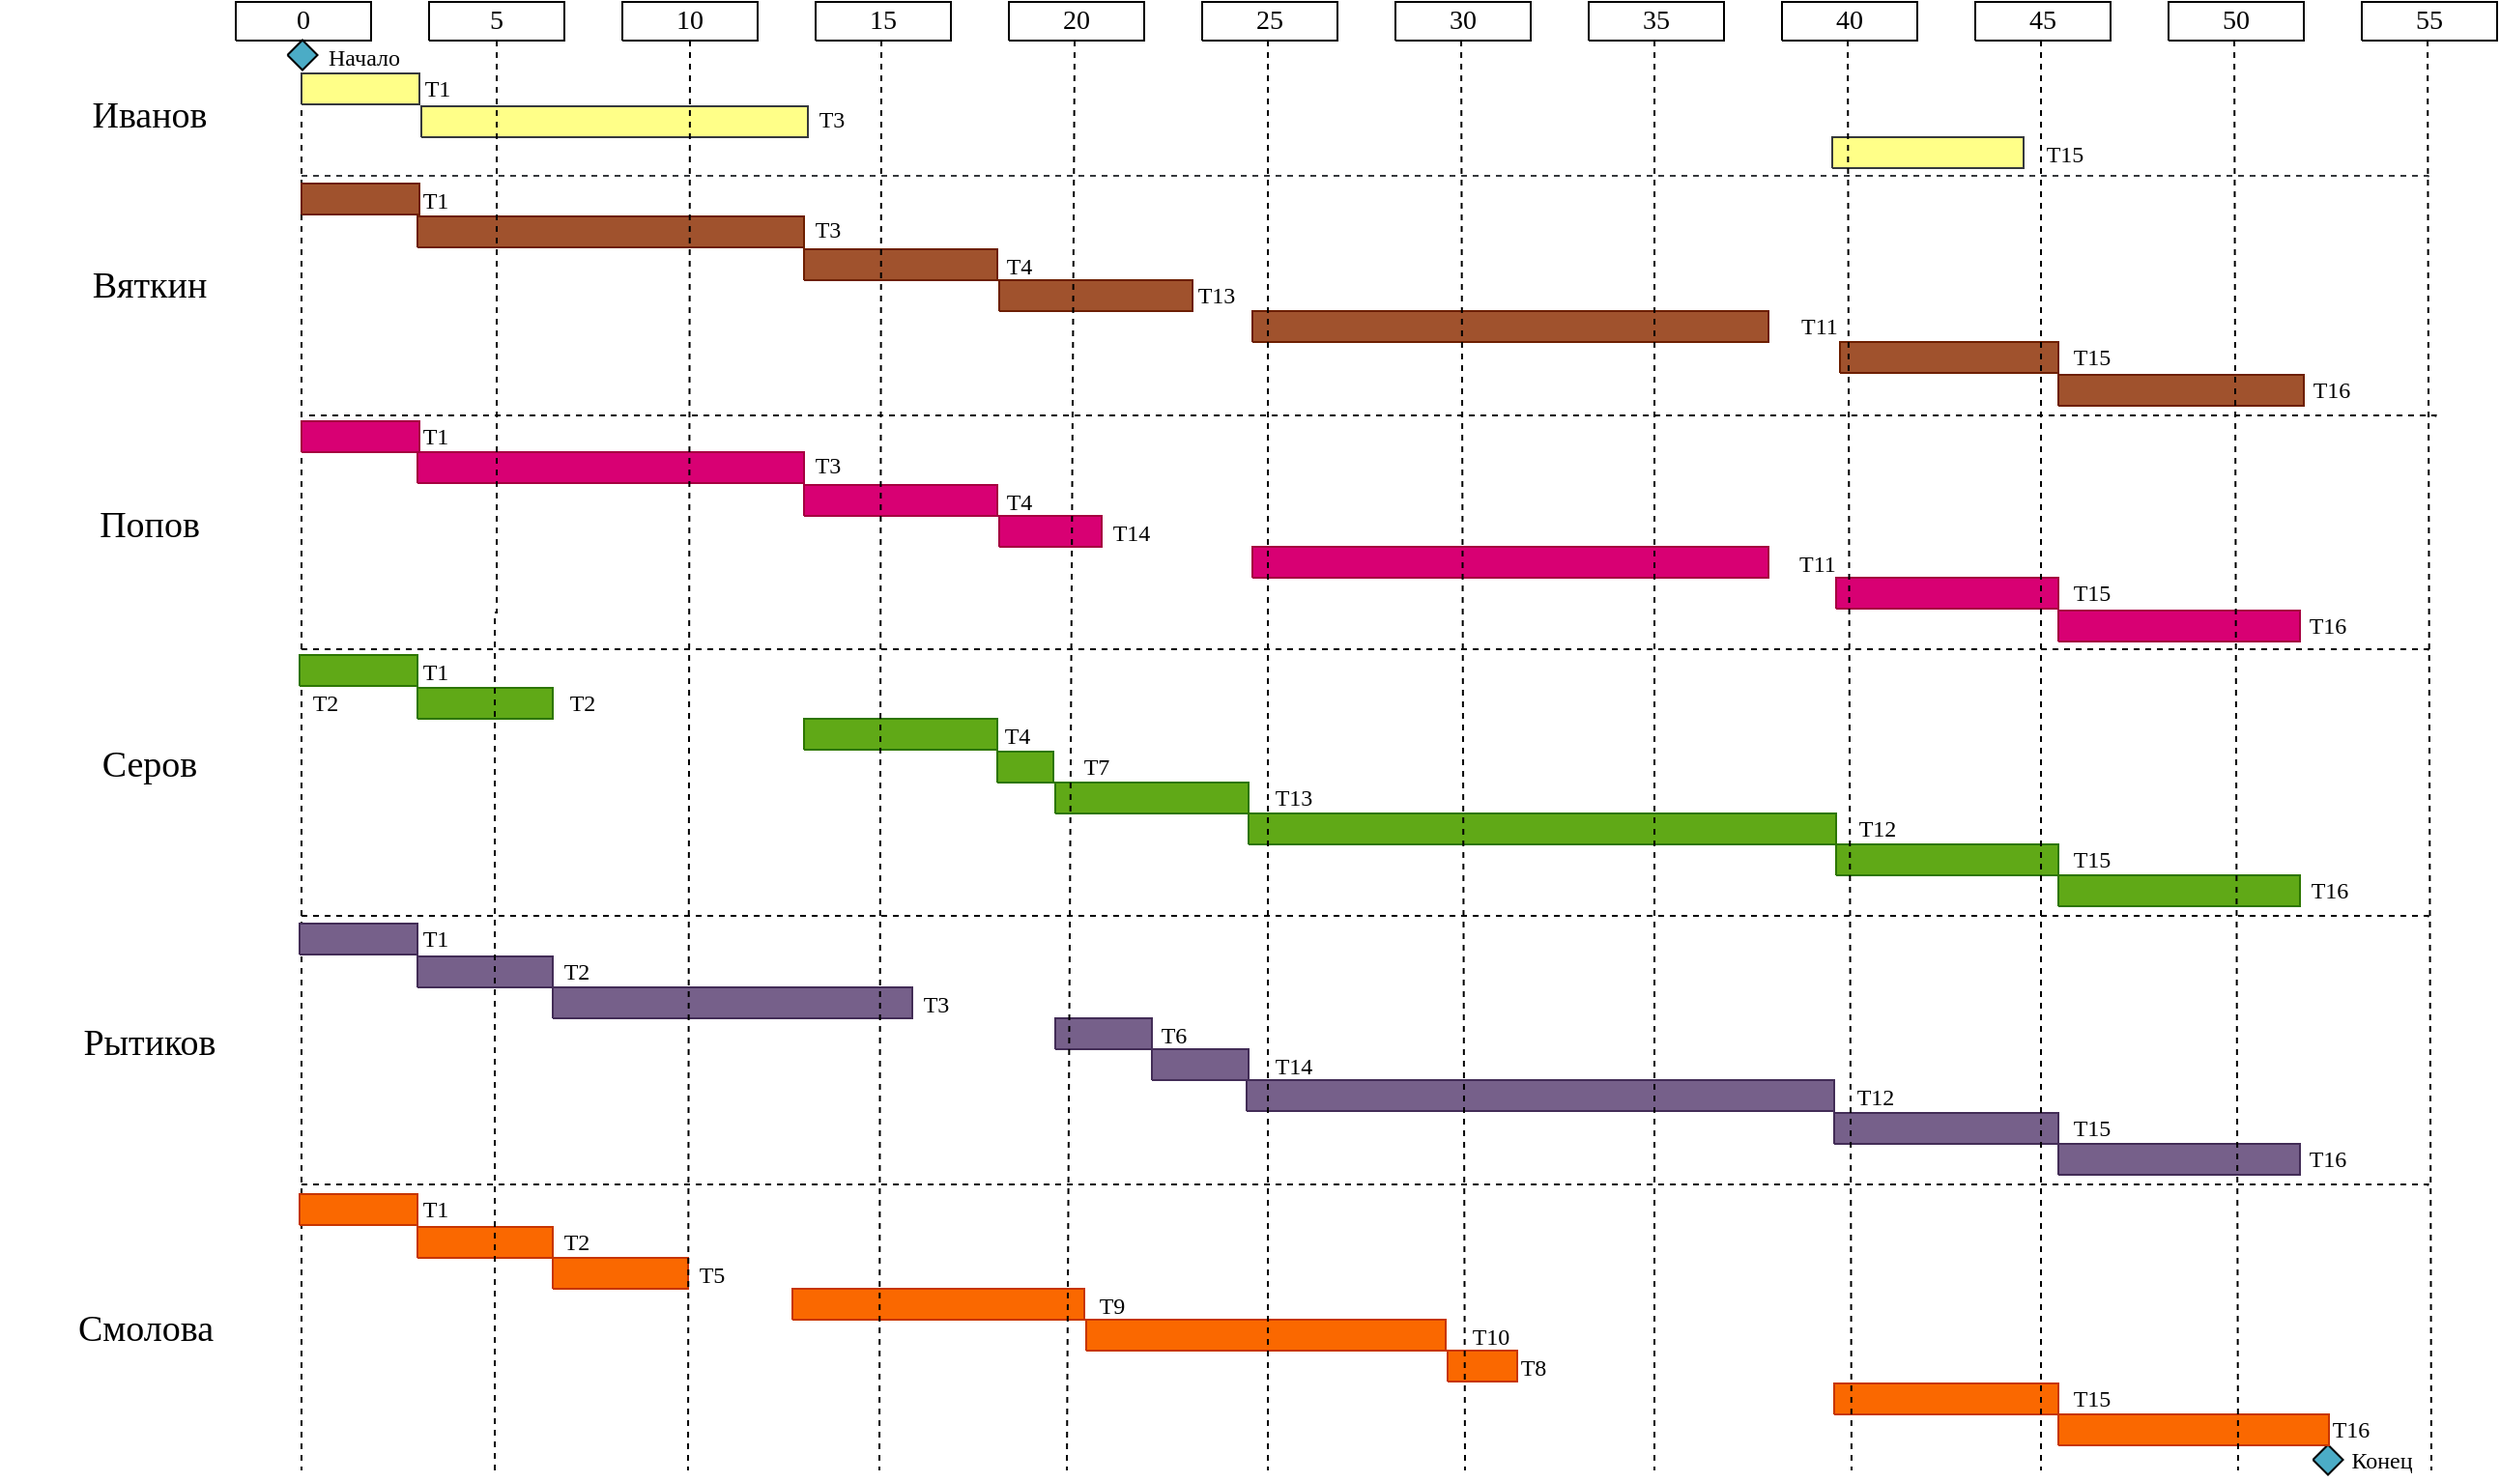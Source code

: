 <mxfile version="12.1.4" type="device" pages="1"><diagram name="Страница-1" id="Страница-1"><mxGraphModel dx="27" dy="436" grid="1" gridSize="10" guides="1" tooltips="1" connect="1" arrows="1" fold="1" page="1" pageScale="1" pageWidth="827" pageHeight="1169" math="0" shadow="0"><root><mxCell id="0"/><mxCell id="1" parent="0"/><mxCell id="3" value="&lt;font style=&quot;font-size:14px;font-family:Calibri;color:#000000;direction:ltr;letter-spacing:0px;line-height:120%;opacity:1&quot;&gt;0&lt;br/&gt;&lt;/font&gt;" style="verticalAlign=middle;align=center;vsdxID=1;fillColor=#FFFFFF;gradientColor=none;shape=stencil(nZBLDoAgDERP0z3SIyjew0SURgSD+Lu9kMZoXLhwN9O+tukAlrNpJg1SzDH4QW/URgNYgZTkjA4UkwJUgGXng+6DX1zLfmoymdXo17xh5zmRJ6Q42BWCfc2oJfdAr+Yv+AP9Cb7OJ3H/2JG1HNGz/84klThPVCc=);labelBackgroundColor=none;rounded=0;html=1;whiteSpace=wrap;" parent="1" vertex="1"><mxGeometry x="1177" y="40" width="70" height="20" as="geometry"/></mxCell><mxCell id="4" value="&lt;font style=&quot;font-size:14px;font-family:Calibri;color:#000000;direction:ltr;letter-spacing:0px;line-height:120%;opacity:1&quot;&gt;5&lt;br/&gt;&lt;/font&gt;" style="verticalAlign=middle;align=center;vsdxID=2;fillColor=#FFFFFF;gradientColor=none;shape=stencil(nZBLDoAgDERP0z3SIyjew0SURgSD+Lu9kMZoXLhwN9O+tukAlrNpJg1SzDH4QW/URgNYgZTkjA4UkwJUgGXng+6DX1zLfmoymdXo17xh5zmRJ6Q42BWCfc2oJfdAr+Yv+AP9Cb7OJ3H/2JG1HNGz/84klThPVCc=);labelBackgroundColor=none;rounded=0;html=1;whiteSpace=wrap;" parent="1" vertex="1"><mxGeometry x="1277" y="40" width="70" height="20" as="geometry"/></mxCell><mxCell id="5" value="&lt;font style=&quot;font-size:14px;font-family:Calibri;color:#000000;direction:ltr;letter-spacing:0px;line-height:120%;opacity:1&quot;&gt;10&lt;br/&gt;&lt;/font&gt;" style="verticalAlign=middle;align=center;vsdxID=3;fillColor=#FFFFFF;gradientColor=none;shape=stencil(nZBLDoAgDERP0z3SIyjew0SURgSD+Lu9kMZoXLhwN9O+tukAlrNpJg1SzDH4QW/URgNYgZTkjA4UkwJUgGXng+6DX1zLfmoymdXo17xh5zmRJ6Q42BWCfc2oJfdAr+Yv+AP9Cb7OJ3H/2JG1HNGz/84klThPVCc=);labelBackgroundColor=none;rounded=0;html=1;whiteSpace=wrap;" parent="1" vertex="1"><mxGeometry x="1377" y="40" width="70" height="20" as="geometry"/></mxCell><mxCell id="6" value="&lt;font style=&quot;font-size:14px;font-family:Calibri;color:#000000;direction:ltr;letter-spacing:0px;line-height:120%;opacity:1&quot;&gt;15&lt;br/&gt;&lt;/font&gt;" style="verticalAlign=middle;align=center;vsdxID=4;fillColor=#FFFFFF;gradientColor=none;shape=stencil(nZBLDoAgDERP0z3SIyjew0SURgSD+Lu9kMZoXLhwN9O+tukAlrNpJg1SzDH4QW/URgNYgZTkjA4UkwJUgGXng+6DX1zLfmoymdXo17xh5zmRJ6Q42BWCfc2oJfdAr+Yv+AP9Cb7OJ3H/2JG1HNGz/84klThPVCc=);labelBackgroundColor=none;rounded=0;html=1;whiteSpace=wrap;" parent="1" vertex="1"><mxGeometry x="1477" y="40" width="70" height="20" as="geometry"/></mxCell><mxCell id="7" value="&lt;font style=&quot;font-size:14px;font-family:Calibri;color:#000000;direction:ltr;letter-spacing:0px;line-height:120%;opacity:1&quot;&gt;20&lt;br/&gt;&lt;/font&gt;" style="verticalAlign=middle;align=center;vsdxID=5;fillColor=#FFFFFF;gradientColor=none;shape=stencil(nZBLDoAgDERP0z3SIyjew0SURgSD+Lu9kMZoXLhwN9O+tukAlrNpJg1SzDH4QW/URgNYgZTkjA4UkwJUgGXng+6DX1zLfmoymdXo17xh5zmRJ6Q42BWCfc2oJfdAr+Yv+AP9Cb7OJ3H/2JG1HNGz/84klThPVCc=);labelBackgroundColor=none;rounded=0;html=1;whiteSpace=wrap;" parent="1" vertex="1"><mxGeometry x="1577" y="40" width="70" height="20" as="geometry"/></mxCell><mxCell id="8" value="&lt;font style=&quot;font-size:14px;font-family:Calibri;color:#000000;direction:ltr;letter-spacing:0px;line-height:120%;opacity:1&quot;&gt;25&lt;br/&gt;&lt;/font&gt;" style="verticalAlign=middle;align=center;vsdxID=6;fillColor=#FFFFFF;gradientColor=none;shape=stencil(nZBLDoAgDERP0z3SIyjew0SURgSD+Lu9kMZoXLhwN9O+tukAlrNpJg1SzDH4QW/URgNYgZTkjA4UkwJUgGXng+6DX1zLfmoymdXo17xh5zmRJ6Q42BWCfc2oJfdAr+Yv+AP9Cb7OJ3H/2JG1HNGz/84klThPVCc=);labelBackgroundColor=none;rounded=0;html=1;whiteSpace=wrap;" parent="1" vertex="1"><mxGeometry x="1677" y="40" width="70" height="20" as="geometry"/></mxCell><mxCell id="9" value="&lt;font style=&quot;font-size:14px;font-family:Calibri;color:#000000;direction:ltr;letter-spacing:0px;line-height:120%;opacity:1&quot;&gt;30&lt;br/&gt;&lt;/font&gt;" style="verticalAlign=middle;align=center;vsdxID=7;fillColor=#FFFFFF;gradientColor=none;shape=stencil(nZBLDoAgDERP0z3SIyjew0SURgSD+Lu9kMZoXLhwN9O+tukAlrNpJg1SzDH4QW/URgNYgZTkjA4UkwJUgGXng+6DX1zLfmoymdXo17xh5zmRJ6Q42BWCfc2oJfdAr+Yv+AP9Cb7OJ3H/2JG1HNGz/84klThPVCc=);labelBackgroundColor=none;rounded=0;html=1;whiteSpace=wrap;" parent="1" vertex="1"><mxGeometry x="1777" y="40" width="70" height="20" as="geometry"/></mxCell><mxCell id="10" value="&lt;font style=&quot;font-size:14px;font-family:Calibri;color:#000000;direction:ltr;letter-spacing:0px;line-height:120%;opacity:1&quot;&gt;35&lt;br/&gt;&lt;/font&gt;" style="verticalAlign=middle;align=center;vsdxID=8;fillColor=#FFFFFF;gradientColor=none;shape=stencil(nZBLDoAgDERP0z3SIyjew0SURgSD+Lu9kMZoXLhwN9O+tukAlrNpJg1SzDH4QW/URgNYgZTkjA4UkwJUgGXng+6DX1zLfmoymdXo17xh5zmRJ6Q42BWCfc2oJfdAr+Yv+AP9Cb7OJ3H/2JG1HNGz/84klThPVCc=);labelBackgroundColor=none;rounded=0;html=1;whiteSpace=wrap;" parent="1" vertex="1"><mxGeometry x="1877" y="40" width="70" height="20" as="geometry"/></mxCell><mxCell id="11" value="&lt;font style=&quot;font-size:14px;font-family:Calibri;color:#000000;direction:ltr;letter-spacing:0px;line-height:120%;opacity:1&quot;&gt;40&lt;br/&gt;&lt;/font&gt;" style="verticalAlign=middle;align=center;vsdxID=9;fillColor=#FFFFFF;gradientColor=none;shape=stencil(nZBLDoAgDERP0z3SIyjew0SURgSD+Lu9kMZoXLhwN9O+tukAlrNpJg1SzDH4QW/URgNYgZTkjA4UkwJUgGXng+6DX1zLfmoymdXo17xh5zmRJ6Q42BWCfc2oJfdAr+Yv+AP9Cb7OJ3H/2JG1HNGz/84klThPVCc=);labelBackgroundColor=none;rounded=0;html=1;whiteSpace=wrap;" parent="1" vertex="1"><mxGeometry x="1977" y="40" width="70" height="20" as="geometry"/></mxCell><mxCell id="12" value="&lt;font style=&quot;font-size:14px;font-family:Calibri;color:#000000;direction:ltr;letter-spacing:0px;line-height:120%;opacity:1&quot;&gt;45&lt;br/&gt;&lt;/font&gt;" style="verticalAlign=middle;align=center;vsdxID=10;fillColor=#FFFFFF;gradientColor=none;shape=stencil(nZBLDoAgDERP0z3SIyjew0SURgSD+Lu9kMZoXLhwN9O+tukAlrNpJg1SzDH4QW/URgNYgZTkjA4UkwJUgGXng+6DX1zLfmoymdXo17xh5zmRJ6Q42BWCfc2oJfdAr+Yv+AP9Cb7OJ3H/2JG1HNGz/84klThPVCc=);labelBackgroundColor=none;rounded=0;html=1;whiteSpace=wrap;" parent="1" vertex="1"><mxGeometry x="2077" y="40" width="70" height="20" as="geometry"/></mxCell><mxCell id="13" value="&lt;font style=&quot;font-size:14px;font-family:Calibri;color:#000000;direction:ltr;letter-spacing:0px;line-height:120%;opacity:1&quot;&gt;50&lt;br/&gt;&lt;/font&gt;" style="verticalAlign=middle;align=center;vsdxID=11;fillColor=#FFFFFF;gradientColor=none;shape=stencil(nZBLDoAgDERP0z3SIyjew0SURgSD+Lu9kMZoXLhwN9O+tukAlrNpJg1SzDH4QW/URgNYgZTkjA4UkwJUgGXng+6DX1zLfmoymdXo17xh5zmRJ6Q42BWCfc2oJfdAr+Yv+AP9Cb7OJ3H/2JG1HNGz/84klThPVCc=);labelBackgroundColor=none;rounded=0;html=1;whiteSpace=wrap;" parent="1" vertex="1"><mxGeometry x="2177" y="40" width="70" height="20" as="geometry"/></mxCell><mxCell id="14" value="&lt;font style=&quot;font-size:14px;font-family:Calibri;color:#000000;direction:ltr;letter-spacing:0px;line-height:120%;opacity:1&quot;&gt;55&lt;br/&gt;&lt;/font&gt;" style="verticalAlign=middle;align=center;vsdxID=12;fillColor=#FFFFFF;gradientColor=none;shape=stencil(nZBLDoAgDERP0z3SIyjew0SURgSD+Lu9kMZoXLhwN9O+tukAlrNpJg1SzDH4QW/URgNYgZTkjA4UkwJUgGXng+6DX1zLfmoymdXo17xh5zmRJ6Q42BWCfc2oJfdAr+Yv+AP9Cb7OJ3H/2JG1HNGz/84klThPVCc=);labelBackgroundColor=none;rounded=0;html=1;whiteSpace=wrap;" parent="1" vertex="1"><mxGeometry x="2277" y="40" width="70" height="20" as="geometry"/></mxCell><mxCell id="129" style="vsdxID=14;edgeStyle=none;dashed=1;startArrow=none;endArrow=none;startSize=9;endSize=9;spacingTop=0;spacingBottom=0;spacingLeft=0;spacingRight=0;verticalAlign=middle;html=1;labelBackgroundColor=#ffffff;rounded=0;" parent="1" edge="1"><mxGeometry relative="1" as="geometry"><mxPoint x="10" as="offset"/><Array as="points"/><mxPoint x="1211" y="60" as="sourcePoint"/><mxPoint x="1211" y="800" as="targetPoint"/></mxGeometry></mxCell><mxCell id="15" style="vsdxID=15;rotation=45;fillColor=#4bacc6;gradientColor=none;shape=stencil(nZBLDoAgDERP0z3SIyjew0SURgSD+Lu9kMZoXLhwN9O+tukAlrNpJg1SzDH4QW/URgNYgZTkjA4UkwJUgGXng+6DX1zLfmoymdXo17xh5zmRJ6Q42BWCfc2oJfdAr+Yv+AP9Cb7OJ3H/2JG1HNGz/84klThPVCc=);labelBackgroundColor=none;rounded=0;html=1;whiteSpace=wrap;" parent="1" vertex="1"><mxGeometry x="1206" y="62" width="11" height="11" as="geometry"/></mxCell><mxCell id="16" style="vsdxID=42;fillColor=#ffff88;shape=stencil(nZBLDoAgDERP0z3SIyjew0SURgSD+Lu9kMZoXLhwN9O+tukAlrNpJg1SzDH4QW/URgNYgZTkjA4UkwJUgGXng+6DX1zLfmoymdXo17xh5zmRJ6Q42BWCfc2oJfdAr+Yv+AP9Cb7OJ3H/2JG1HNGz/84klThPVCc=);labelBackgroundColor=none;rounded=0;html=1;whiteSpace=wrap;strokeColor=#36393d;" parent="1" vertex="1"><mxGeometry x="1211" y="77" width="61" height="16" as="geometry"/></mxCell><mxCell id="17" style="vsdxID=47;fillColor=#ffff88;shape=stencil(nZBLDoAgDERP0z3SIyjew0SURgSD+Lu9kMZoXLhwN9O+tukAlrNpJg1SzDH4QW/URgNYgZTkjA4UkwJUgGXng+6DX1zLfmoymdXo17xh5zmRJ6Q42BWCfc2oJfdAr+Yv+AP9Cb7OJ3H/2JG1HNGz/84klThPVCc=);labelBackgroundColor=none;rounded=0;html=1;whiteSpace=wrap;strokeColor=#36393d;" parent="1" vertex="1"><mxGeometry x="1273" y="94" width="200" height="16" as="geometry"/></mxCell><mxCell id="18" style="vsdxID=48;fillColor=#ffff88;shape=stencil(nZBLDoAgDERP0z3SIyjew0SURgSD+Lu9kMZoXLhwN9O+tukAlrNpJg1SzDH4QW/URgNYgZTkjA4UkwJUgGXng+6DX1zLfmoymdXo17xh5zmRJ6Q42BWCfc2oJfdAr+Yv+AP9Cb7OJ3H/2JG1HNGz/84klThPVCc=);labelBackgroundColor=none;rounded=0;html=1;whiteSpace=wrap;strokeColor=#36393d;" parent="1" vertex="1"><mxGeometry x="2003" y="110" width="99" height="16" as="geometry"/></mxCell><mxCell id="19" value="&lt;font style=&quot;font-size:12px;font-family:Calibri;color:#000000;direction:ltr;letter-spacing:0px;line-height:120%;opacity:1&quot;&gt;Начало&lt;br/&gt;&lt;/font&gt;" style="verticalAlign=middle;align=center;vsdxID=53;fillColor=none;gradientColor=none;shape=stencil(nZBLDoAgDERP0z3SIyjew0SURgSD+Lu9kMZoXLhwN9O+tukAlrNpJg1SzDH4QW/URgNYgZTkjA4UkwJUgGXng+6DX1zLfmoymdXo17xh5zmRJ6Q42BWCfc2oJfdAr+Yv+AP9Cb7OJ3H/2JG1HNGz/84klThPVCc=);strokeColor=none;labelBackgroundColor=none;rounded=0;html=1;whiteSpace=wrap;" parent="1" vertex="1"><mxGeometry x="1217" y="58" width="53" height="21" as="geometry"/></mxCell><mxCell id="20" value="&lt;font style=&quot;font-size:12px;font-family:Calibri;color:#000000;direction:ltr;letter-spacing:0px;line-height:120%;opacity:1&quot;&gt;Т1&lt;br/&gt;&lt;/font&gt;" style="verticalAlign=middle;align=center;vsdxID=54;fillColor=none;gradientColor=none;shape=stencil(nZBLDoAgDERP0z3SIyjew0SURgSD+Lu9kMZoXLhwN9O+tukAlrNpJg1SzDH4QW/URgNYgZTkjA4UkwJUgGXng+6DX1zLfmoymdXo17xh5zmRJ6Q42BWCfc2oJfdAr+Yv+AP9Cb7OJ3H/2JG1HNGz/84klThPVCc=);strokeColor=none;labelBackgroundColor=none;rounded=0;html=1;whiteSpace=wrap;" parent="1" vertex="1"><mxGeometry x="1255" y="74" width="53" height="21" as="geometry"/></mxCell><mxCell id="21" value="&lt;font style=&quot;font-size:12px;font-family:Calibri;color:#000000;direction:ltr;letter-spacing:0px;line-height:120%;opacity:1&quot;&gt;Т3&lt;br/&gt;&lt;/font&gt;" style="verticalAlign=middle;align=center;vsdxID=56;fillColor=none;gradientColor=none;shape=stencil(nZBLDoAgDERP0z3SIyjew0SURgSD+Lu9kMZoXLhwN9O+tukAlrNpJg1SzDH4QW/URgNYgZTkjA4UkwJUgGXng+6DX1zLfmoymdXo17xh5zmRJ6Q42BWCfc2oJfdAr+Yv+AP9Cb7OJ3H/2JG1HNGz/84klThPVCc=);strokeColor=none;labelBackgroundColor=none;rounded=0;html=1;whiteSpace=wrap;" parent="1" vertex="1"><mxGeometry x="1459" y="90" width="53" height="21" as="geometry"/></mxCell><mxCell id="22" value="&lt;font style=&quot;font-size:12px;font-family:Calibri;color:#000000;direction:ltr;letter-spacing:0px;line-height:120%;opacity:1&quot;&gt;Конец&lt;br/&gt;&lt;/font&gt;" style="verticalAlign=middle;align=center;vsdxID=136;fillColor=none;gradientColor=none;shape=stencil(nZBLDoAgDERP0z3SIyjew0SURgSD+Lu9kMZoXLhwN9O+tukAlrNpJg1SzDH4QW/URgNYgZTkjA4UkwJUgGXng+6DX1zLfmoymdXo17xh5zmRJ6Q42BWCfc2oJfdAr+Yv+AP9Cb7OJ3H/2JG1HNGz/84klThPVCc=);strokeColor=none;labelBackgroundColor=none;rounded=0;html=1;whiteSpace=wrap;" parent="1" vertex="1"><mxGeometry x="2262" y="784" width="51" height="21" as="geometry"/></mxCell><mxCell id="23" style="vsdxID=150;rotation=45;fillColor=#4bacc6;gradientColor=none;shape=stencil(nZBLDoAgDERP0z3SIyjew0SURgSD+Lu9kMZoXLhwN9O+tukAlrNpJg1SzDH4QW/URgNYgZTkjA4UkwJUgGXng+6DX1zLfmoymdXo17xh5zmRJ6Q42BWCfc2oJfdAr+Yv+AP9Cb7OJ3H/2JG1HNGz/84klThPVCc=);labelBackgroundColor=none;rounded=0;html=1;whiteSpace=wrap;" parent="1" vertex="1"><mxGeometry x="2254" y="789" width="11" height="11" as="geometry"/></mxCell><mxCell id="130" style="vsdxID=152;edgeStyle=none;dashed=1;startArrow=none;endArrow=none;startSize=9;endSize=9;spacingTop=0;spacingBottom=0;spacingLeft=0;spacingRight=0;verticalAlign=middle;html=1;labelBackgroundColor=#ffffff;rounded=0;fillColor=#ffff88;strokeColor=#36393d;" parent="1" edge="1"><mxGeometry relative="1" as="geometry"><mxPoint x="-1" as="offset"/><Array as="points"><mxPoint x="1308.08" y="130"/><mxPoint x="1407.93" y="130"/><mxPoint x="1507.59" y="130"/><mxPoint x="1607.32" y="130"/><mxPoint x="1707.69" y="130"/><mxPoint x="1807.9" y="130"/><mxPoint x="1907.72" y="130"/><mxPoint x="2007.9" y="130"/><mxPoint x="2107.72" y="130"/><mxPoint x="2207.9" y="130"/><mxPoint x="2311.25" y="130"/></Array><mxPoint x="1211" y="130" as="sourcePoint"/><mxPoint x="2312" y="131" as="targetPoint"/></mxGeometry></mxCell><mxCell id="24" value="&lt;font style=&quot;font-size:12px;font-family:Calibri;color:#000000;direction:ltr;letter-spacing:0px;line-height:120%;opacity:1&quot;&gt;Т15&lt;br/&gt;&lt;/font&gt;" style="verticalAlign=middle;align=center;vsdxID=151;fillColor=none;gradientColor=none;shape=stencil(nZBLDoAgDERP0z3SIyjew0SURgSD+Lu9kMZoXLhwN9O+tukAlrNpJg1SzDH4QW/URgNYgZTkjA4UkwJUgGXng+6DX1zLfmoymdXo17xh5zmRJ6Q42BWCfc2oJfdAr+Yv+AP9Cb7OJ3H/2JG1HNGz/84klThPVCc=);strokeColor=none;labelBackgroundColor=none;rounded=0;html=1;whiteSpace=wrap;" parent="1" vertex="1"><mxGeometry x="2097" y="108" width="53" height="21" as="geometry"/></mxCell><mxCell id="25" style="vsdxID=153;fillColor=#a0522d;shape=stencil(nZBLDoAgDERP0z3SIyjew0SURgSD+Lu9kMZoXLhwN9O+tukAlrNpJg1SzDH4QW/URgNYgZTkjA4UkwJUgGXng+6DX1zLfmoymdXo17xh5zmRJ6Q42BWCfc2oJfdAr+Yv+AP9Cb7OJ3H/2JG1HNGz/84klThPVCc=);labelBackgroundColor=none;rounded=0;html=1;whiteSpace=wrap;strokeColor=#6D1F00;fontColor=#ffffff;" parent="1" vertex="1"><mxGeometry x="1211" y="134" width="61" height="16" as="geometry"/></mxCell><mxCell id="26" value="&lt;font style=&quot;font-size:12px;font-family:Calibri;color:#000000;direction:ltr;letter-spacing:0px;line-height:120%;opacity:1&quot;&gt;Т1&lt;br/&gt;&lt;/font&gt;" style="verticalAlign=middle;align=center;vsdxID=154;fillColor=none;gradientColor=none;shape=stencil(nZBLDoAgDERP0z3SIyjew0SURgSD+Lu9kMZoXLhwN9O+tukAlrNpJg1SzDH4QW/URgNYgZTkjA4UkwJUgGXng+6DX1zLfmoymdXo17xh5zmRJ6Q42BWCfc2oJfdAr+Yv+AP9Cb7OJ3H/2JG1HNGz/84klThPVCc=);strokeColor=none;labelBackgroundColor=none;rounded=0;html=1;whiteSpace=wrap;" parent="1" vertex="1"><mxGeometry x="1254" y="132" width="53" height="21" as="geometry"/></mxCell><mxCell id="27" style="vsdxID=155;fillColor=#a0522d;shape=stencil(nZBLDoAgDERP0z3SIyjew0SURgSD+Lu9kMZoXLhwN9O+tukAlrNpJg1SzDH4QW/URgNYgZTkjA4UkwJUgGXng+6DX1zLfmoymdXo17xh5zmRJ6Q42BWCfc2oJfdAr+Yv+AP9Cb7OJ3H/2JG1HNGz/84klThPVCc=);labelBackgroundColor=none;rounded=0;html=1;whiteSpace=wrap;strokeColor=#6D1F00;fontColor=#ffffff;" parent="1" vertex="1"><mxGeometry x="1271" y="151" width="200" height="16" as="geometry"/></mxCell><mxCell id="28" value="&lt;font style=&quot;font-size:12px;font-family:Calibri;color:#000000;direction:ltr;letter-spacing:0px;line-height:120%;opacity:1&quot;&gt;Т3&lt;br/&gt;&lt;/font&gt;" style="verticalAlign=middle;align=center;vsdxID=156;fillColor=none;gradientColor=none;shape=stencil(nZBLDoAgDERP0z3SIyjew0SURgSD+Lu9kMZoXLhwN9O+tukAlrNpJg1SzDH4QW/URgNYgZTkjA4UkwJUgGXng+6DX1zLfmoymdXo17xh5zmRJ6Q42BWCfc2oJfdAr+Yv+AP9Cb7OJ3H/2JG1HNGz/84klThPVCc=);strokeColor=none;labelBackgroundColor=none;rounded=0;html=1;whiteSpace=wrap;" parent="1" vertex="1"><mxGeometry x="1457" y="147" width="53" height="21" as="geometry"/></mxCell><mxCell id="29" style="vsdxID=157;fillColor=#a0522d;shape=stencil(nZBLDoAgDERP0z3SIyjew0SURgSD+Lu9kMZoXLhwN9O+tukAlrNpJg1SzDH4QW/URgNYgZTkjA4UkwJUgGXng+6DX1zLfmoymdXo17xh5zmRJ6Q42BWCfc2oJfdAr+Yv+AP9Cb7OJ3H/2JG1HNGz/84klThPVCc=);labelBackgroundColor=none;rounded=0;html=1;whiteSpace=wrap;strokeColor=#6D1F00;fontColor=#ffffff;" parent="1" vertex="1"><mxGeometry x="1471" y="168" width="100" height="16" as="geometry"/></mxCell><mxCell id="30" value="&lt;font style=&quot;font-size:12px;font-family:Calibri;color:#000000;direction:ltr;letter-spacing:0px;line-height:120%;opacity:1&quot;&gt;Т4&lt;br/&gt;&lt;/font&gt;" style="verticalAlign=middle;align=center;vsdxID=158;fillColor=none;gradientColor=none;shape=stencil(nZBLDoAgDERP0z3SIyjew0SURgSD+Lu9kMZoXLhwN9O+tukAlrNpJg1SzDH4QW/URgNYgZTkjA4UkwJUgGXng+6DX1zLfmoymdXo17xh5zmRJ6Q42BWCfc2oJfdAr+Yv+AP9Cb7OJ3H/2JG1HNGz/84klThPVCc=);strokeColor=none;labelBackgroundColor=none;rounded=0;html=1;whiteSpace=wrap;" parent="1" vertex="1"><mxGeometry x="1556" y="166" width="53" height="21" as="geometry"/></mxCell><mxCell id="31" style="vsdxID=159;fillColor=#a0522d;shape=stencil(nZBLDoAgDERP0z3SIyjew0SURgSD+Lu9kMZoXLhwN9O+tukAlrNpJg1SzDH4QW/URgNYgZTkjA4UkwJUgGXng+6DX1zLfmoymdXo17xh5zmRJ6Q42BWCfc2oJfdAr+Yv+AP9Cb7OJ3H/2JG1HNGz/84klThPVCc=);labelBackgroundColor=none;rounded=0;html=1;whiteSpace=wrap;strokeColor=#6D1F00;fontColor=#ffffff;" parent="1" vertex="1"><mxGeometry x="1572" y="184" width="100" height="16" as="geometry"/></mxCell><mxCell id="32" value="&lt;font style=&quot;font-size:12px;font-family:Calibri;color:#000000;direction:ltr;letter-spacing:0px;line-height:120%;opacity:1&quot;&gt;Т13&lt;br/&gt;&lt;/font&gt;" style="verticalAlign=middle;align=center;vsdxID=160;fillColor=none;gradientColor=none;shape=stencil(nZBLDoAgDERP0z3SIyjew0SURgSD+Lu9kMZoXLhwN9O+tukAlrNpJg1SzDH4QW/URgNYgZTkjA4UkwJUgGXng+6DX1zLfmoymdXo17xh5zmRJ6Q42BWCfc2oJfdAr+Yv+AP9Cb7OJ3H/2JG1HNGz/84klThPVCc=);strokeColor=none;labelBackgroundColor=none;rounded=0;html=1;whiteSpace=wrap;" parent="1" vertex="1"><mxGeometry x="1658" y="181" width="53" height="21" as="geometry"/></mxCell><mxCell id="33" style="vsdxID=161;fillColor=#a0522d;shape=stencil(nZBLDoAgDERP0z3SIyjew0SURgSD+Lu9kMZoXLhwN9O+tukAlrNpJg1SzDH4QW/URgNYgZTkjA4UkwJUgGXng+6DX1zLfmoymdXo17xh5zmRJ6Q42BWCfc2oJfdAr+Yv+AP9Cb7OJ3H/2JG1HNGz/84klThPVCc=);labelBackgroundColor=none;rounded=0;html=1;whiteSpace=wrap;strokeColor=#6D1F00;fontColor=#ffffff;" parent="1" vertex="1"><mxGeometry x="1703" y="200" width="267" height="16" as="geometry"/></mxCell><mxCell id="34" value="&lt;font style=&quot;font-size:12px;font-family:Calibri;color:#000000;direction:ltr;letter-spacing:0px;line-height:120%;opacity:1&quot;&gt;Т11&lt;br/&gt;&lt;/font&gt;" style="verticalAlign=middle;align=center;vsdxID=162;fillColor=none;gradientColor=none;shape=stencil(nZBLDoAgDERP0z3SIyjew0SURgSD+Lu9kMZoXLhwN9O+tukAlrNpJg1SzDH4QW/URgNYgZTkjA4UkwJUgGXng+6DX1zLfmoymdXo17xh5zmRJ6Q42BWCfc2oJfdAr+Yv+AP9Cb7OJ3H/2JG1HNGz/84klThPVCc=);strokeColor=none;labelBackgroundColor=none;rounded=0;html=1;whiteSpace=wrap;" parent="1" vertex="1"><mxGeometry x="1970" y="197" width="53" height="21" as="geometry"/></mxCell><mxCell id="35" style="vsdxID=163;fillColor=#a0522d;shape=stencil(nZBLDoAgDERP0z3SIyjew0SURgSD+Lu9kMZoXLhwN9O+tukAlrNpJg1SzDH4QW/URgNYgZTkjA4UkwJUgGXng+6DX1zLfmoymdXo17xh5zmRJ6Q42BWCfc2oJfdAr+Yv+AP9Cb7OJ3H/2JG1HNGz/84klThPVCc=);labelBackgroundColor=none;rounded=0;html=1;whiteSpace=wrap;strokeColor=#6D1F00;fontColor=#ffffff;" parent="1" vertex="1"><mxGeometry x="2007" y="216" width="113" height="16" as="geometry"/></mxCell><mxCell id="36" value="&lt;font style=&quot;font-size:12px;font-family:Calibri;color:#000000;direction:ltr;letter-spacing:0px;line-height:120%;opacity:1&quot;&gt;Т15&lt;br/&gt;&lt;/font&gt;" style="verticalAlign=middle;align=center;vsdxID=164;fillColor=none;gradientColor=none;shape=stencil(nZBLDoAgDERP0z3SIyjew0SURgSD+Lu9kMZoXLhwN9O+tukAlrNpJg1SzDH4QW/URgNYgZTkjA4UkwJUgGXng+6DX1zLfmoymdXo17xh5zmRJ6Q42BWCfc2oJfdAr+Yv+AP9Cb7OJ3H/2JG1HNGz/84klThPVCc=);strokeColor=none;labelBackgroundColor=none;rounded=0;html=1;whiteSpace=wrap;" parent="1" vertex="1"><mxGeometry x="2111" y="213.5" width="53" height="21" as="geometry"/></mxCell><mxCell id="131" style="vsdxID=167;edgeStyle=none;dashed=1;startArrow=none;endArrow=none;startSize=9;endSize=9;spacingTop=0;spacingBottom=0;spacingLeft=0;spacingRight=0;verticalAlign=middle;html=1;labelBackgroundColor=#ffffff;rounded=0;" parent="1" edge="1"><mxGeometry relative="1" as="geometry"><mxPoint x="-1" as="offset"/><Array as="points"><mxPoint x="1308.27" y="254"/><mxPoint x="1408" y="254"/><mxPoint x="1507.54" y="254"/><mxPoint x="1606.85" y="254"/><mxPoint x="1707.88" y="254"/><mxPoint x="1808.43" y="254"/><mxPoint x="1907.91" y="254"/><mxPoint x="2008.43" y="254"/><mxPoint x="2107.91" y="254"/><mxPoint x="2208.43" y="254"/><mxPoint x="2308.28" y="254"/><mxPoint x="2315.25" y="254"/></Array><mxPoint x="1215" y="254" as="sourcePoint"/><mxPoint x="2315" y="255" as="targetPoint"/></mxGeometry></mxCell><mxCell id="37" style="vsdxID=165;fillColor=#a0522d;shape=stencil(nZBLDoAgDERP0z3SIyjew0SURgSD+Lu9kMZoXLhwN9O+tukAlrNpJg1SzDH4QW/URgNYgZTkjA4UkwJUgGXng+6DX1zLfmoymdXo17xh5zmRJ6Q42BWCfc2oJfdAr+Yv+AP9Cb7OJ3H/2JG1HNGz/84klThPVCc=);labelBackgroundColor=none;rounded=0;html=1;whiteSpace=wrap;strokeColor=#6D1F00;fontColor=#ffffff;" parent="1" vertex="1"><mxGeometry x="2120" y="233" width="127" height="16" as="geometry"/></mxCell><mxCell id="38" value="&lt;font style=&quot;font-size:12px;font-family:Calibri;color:#000000;direction:ltr;letter-spacing:0px;line-height:120%;opacity:1&quot;&gt;Т16&lt;br/&gt;&lt;/font&gt;" style="verticalAlign=middle;align=center;vsdxID=166;fillColor=none;gradientColor=none;shape=stencil(nZBLDoAgDERP0z3SIyjew0SURgSD+Lu9kMZoXLhwN9O+tukAlrNpJg1SzDH4QW/URgNYgZTkjA4UkwJUgGXng+6DX1zLfmoymdXo17xh5zmRJ6Q42BWCfc2oJfdAr+Yv+AP9Cb7OJ3H/2JG1HNGz/84klThPVCc=);strokeColor=none;labelBackgroundColor=none;rounded=0;html=1;whiteSpace=wrap;" parent="1" vertex="1"><mxGeometry x="2235" y="230" width="53" height="21" as="geometry"/></mxCell><mxCell id="39" style="vsdxID=168;fillColor=#d80073;shape=stencil(nZBLDoAgDERP0z3SIyjew0SURgSD+Lu9kMZoXLhwN9O+tukAlrNpJg1SzDH4QW/URgNYgZTkjA4UkwJUgGXng+6DX1zLfmoymdXo17xh5zmRJ6Q42BWCfc2oJfdAr+Yv+AP9Cb7OJ3H/2JG1HNGz/84klThPVCc=);labelBackgroundColor=none;rounded=0;html=1;whiteSpace=wrap;strokeColor=#A50040;fontColor=#ffffff;" parent="1" vertex="1"><mxGeometry x="1211" y="257" width="61" height="16" as="geometry"/></mxCell><mxCell id="40" value="&lt;font style=&quot;font-size:12px;font-family:Calibri;color:#000000;direction:ltr;letter-spacing:0px;line-height:120%;opacity:1&quot;&gt;Т1&lt;br/&gt;&lt;/font&gt;" style="verticalAlign=middle;align=center;vsdxID=169;fillColor=none;gradientColor=none;shape=stencil(nZBLDoAgDERP0z3SIyjew0SURgSD+Lu9kMZoXLhwN9O+tukAlrNpJg1SzDH4QW/URgNYgZTkjA4UkwJUgGXng+6DX1zLfmoymdXo17xh5zmRJ6Q42BWCfc2oJfdAr+Yv+AP9Cb7OJ3H/2JG1HNGz/84klThPVCc=);strokeColor=none;labelBackgroundColor=none;rounded=0;html=1;whiteSpace=wrap;" parent="1" vertex="1"><mxGeometry x="1254" y="254" width="53" height="21" as="geometry"/></mxCell><mxCell id="41" style="vsdxID=170;fillColor=#d80073;shape=stencil(nZBLDoAgDERP0z3SIyjew0SURgSD+Lu9kMZoXLhwN9O+tukAlrNpJg1SzDH4QW/URgNYgZTkjA4UkwJUgGXng+6DX1zLfmoymdXo17xh5zmRJ6Q42BWCfc2oJfdAr+Yv+AP9Cb7OJ3H/2JG1HNGz/84klThPVCc=);labelBackgroundColor=none;rounded=0;html=1;whiteSpace=wrap;strokeColor=#A50040;fontColor=#ffffff;" parent="1" vertex="1"><mxGeometry x="1271" y="273" width="200" height="16" as="geometry"/></mxCell><mxCell id="42" value="&lt;font style=&quot;font-size:12px;font-family:Calibri;color:#000000;direction:ltr;letter-spacing:0px;line-height:120%;opacity:1&quot;&gt;Т3&lt;br/&gt;&lt;/font&gt;" style="verticalAlign=middle;align=center;vsdxID=171;fillColor=none;gradientColor=none;shape=stencil(nZBLDoAgDERP0z3SIyjew0SURgSD+Lu9kMZoXLhwN9O+tukAlrNpJg1SzDH4QW/URgNYgZTkjA4UkwJUgGXng+6DX1zLfmoymdXo17xh5zmRJ6Q42BWCfc2oJfdAr+Yv+AP9Cb7OJ3H/2JG1HNGz/84klThPVCc=);strokeColor=none;labelBackgroundColor=none;rounded=0;html=1;whiteSpace=wrap;" parent="1" vertex="1"><mxGeometry x="1457" y="269" width="53" height="21" as="geometry"/></mxCell><mxCell id="43" style="vsdxID=172;fillColor=#d80073;shape=stencil(nZBLDoAgDERP0z3SIyjew0SURgSD+Lu9kMZoXLhwN9O+tukAlrNpJg1SzDH4QW/URgNYgZTkjA4UkwJUgGXng+6DX1zLfmoymdXo17xh5zmRJ6Q42BWCfc2oJfdAr+Yv+AP9Cb7OJ3H/2JG1HNGz/84klThPVCc=);labelBackgroundColor=none;rounded=0;html=1;whiteSpace=wrap;strokeColor=#A50040;fontColor=#ffffff;" parent="1" vertex="1"><mxGeometry x="1471" y="290" width="100" height="16" as="geometry"/></mxCell><mxCell id="44" value="&lt;font style=&quot;font-size:12px;font-family:Calibri;color:#000000;direction:ltr;letter-spacing:0px;line-height:120%;opacity:1&quot;&gt;Т4&lt;br/&gt;&lt;/font&gt;" style="verticalAlign=middle;align=center;vsdxID=173;fillColor=none;gradientColor=none;shape=stencil(nZBLDoAgDERP0z3SIyjew0SURgSD+Lu9kMZoXLhwN9O+tukAlrNpJg1SzDH4QW/URgNYgZTkjA4UkwJUgGXng+6DX1zLfmoymdXo17xh5zmRJ6Q42BWCfc2oJfdAr+Yv+AP9Cb7OJ3H/2JG1HNGz/84klThPVCc=);strokeColor=none;labelBackgroundColor=none;rounded=0;html=1;whiteSpace=wrap;" parent="1" vertex="1"><mxGeometry x="1556" y="288" width="53" height="21" as="geometry"/></mxCell><mxCell id="45" style="vsdxID=174;fillColor=#d80073;shape=stencil(nZBLDoAgDERP0z3SIyjew0SURgSD+Lu9kMZoXLhwN9O+tukAlrNpJg1SzDH4QW/URgNYgZTkjA4UkwJUgGXng+6DX1zLfmoymdXo17xh5zmRJ6Q42BWCfc2oJfdAr+Yv+AP9Cb7OJ3H/2JG1HNGz/84klThPVCc=);labelBackgroundColor=none;rounded=0;html=1;whiteSpace=wrap;strokeColor=#A50040;fontColor=#ffffff;" parent="1" vertex="1"><mxGeometry x="1572" y="306" width="53" height="16" as="geometry"/></mxCell><mxCell id="46" value="&lt;font style=&quot;font-size:12px;font-family:Calibri;color:#000000;direction:ltr;letter-spacing:0px;line-height:120%;opacity:1&quot;&gt;Т14&lt;br/&gt;&lt;/font&gt;" style="verticalAlign=middle;align=center;vsdxID=175;fillColor=none;gradientColor=none;shape=stencil(nZBLDoAgDERP0z3SIyjew0SURgSD+Lu9kMZoXLhwN9O+tukAlrNpJg1SzDH4QW/URgNYgZTkjA4UkwJUgGXng+6DX1zLfmoymdXo17xh5zmRJ6Q42BWCfc2oJfdAr+Yv+AP9Cb7OJ3H/2JG1HNGz/84klThPVCc=);strokeColor=none;labelBackgroundColor=none;rounded=0;html=1;whiteSpace=wrap;" parent="1" vertex="1"><mxGeometry x="1614" y="304" width="53" height="21" as="geometry"/></mxCell><mxCell id="47" style="vsdxID=178;fillColor=#d80073;shape=stencil(nZBLDoAgDERP0z3SIyjew0SURgSD+Lu9kMZoXLhwN9O+tukAlrNpJg1SzDH4QW/URgNYgZTkjA4UkwJUgGXng+6DX1zLfmoymdXo17xh5zmRJ6Q42BWCfc2oJfdAr+Yv+AP9Cb7OJ3H/2JG1HNGz/84klThPVCc=);labelBackgroundColor=none;rounded=0;html=1;whiteSpace=wrap;strokeColor=#A50040;fontColor=#ffffff;" parent="1" vertex="1"><mxGeometry x="1703" y="322" width="267" height="16" as="geometry"/></mxCell><mxCell id="48" value="&lt;font style=&quot;font-size:12px;font-family:Calibri;color:#000000;direction:ltr;letter-spacing:0px;line-height:120%;opacity:1&quot;&gt;Т11&lt;br/&gt;&lt;/font&gt;" style="verticalAlign=middle;align=center;vsdxID=179;fillColor=none;gradientColor=none;shape=stencil(nZBLDoAgDERP0z3SIyjew0SURgSD+Lu9kMZoXLhwN9O+tukAlrNpJg1SzDH4QW/URgNYgZTkjA4UkwJUgGXng+6DX1zLfmoymdXo17xh5zmRJ6Q42BWCfc2oJfdAr+Yv+AP9Cb7OJ3H/2JG1HNGz/84klThPVCc=);strokeColor=none;labelBackgroundColor=none;rounded=0;html=1;whiteSpace=wrap;" parent="1" vertex="1"><mxGeometry x="1969" y="320" width="53" height="21" as="geometry"/></mxCell><mxCell id="49" style="vsdxID=180;fillColor=#d80073;shape=stencil(nZBLDoAgDERP0z3SIyjew0SURgSD+Lu9kMZoXLhwN9O+tukAlrNpJg1SzDH4QW/URgNYgZTkjA4UkwJUgGXng+6DX1zLfmoymdXo17xh5zmRJ6Q42BWCfc2oJfdAr+Yv+AP9Cb7OJ3H/2JG1HNGz/84klThPVCc=);labelBackgroundColor=none;rounded=0;html=1;whiteSpace=wrap;strokeColor=#A50040;fontColor=#ffffff;" parent="1" vertex="1"><mxGeometry x="2005" y="338" width="115" height="16" as="geometry"/></mxCell><mxCell id="132" style="vsdxID=184;edgeStyle=none;dashed=1;startArrow=none;endArrow=none;startSize=9;endSize=9;spacingTop=0;spacingBottom=0;spacingLeft=0;spacingRight=0;verticalAlign=middle;html=1;labelBackgroundColor=#ffffff;rounded=0;" parent="1" edge="1"><mxGeometry relative="1" as="geometry"><mxPoint x="-1" as="offset"/><Array as="points"><mxPoint x="1307.08" y="375"/><mxPoint x="1407.69" y="375"/><mxPoint x="1507.14" y="375"/><mxPoint x="1606.01" y="375"/><mxPoint x="1707.71" y="375"/><mxPoint x="1808.57" y="375"/><mxPoint x="1907.73" y="375"/><mxPoint x="2008.57" y="375"/><mxPoint x="2107.73" y="375"/><mxPoint x="2208.57" y="375"/><mxPoint x="2311.25" y="375"/></Array><mxPoint x="1211" y="375" as="sourcePoint"/><mxPoint x="2312" y="376" as="targetPoint"/></mxGeometry></mxCell><mxCell id="50" value="&lt;font style=&quot;font-size:12px;font-family:Calibri;color:#000000;direction:ltr;letter-spacing:0px;line-height:120%;opacity:1&quot;&gt;Т15&lt;br/&gt;&lt;/font&gt;" style="verticalAlign=middle;align=center;vsdxID=181;fillColor=none;gradientColor=none;shape=stencil(nZBLDoAgDERP0z3SIyjew0SURgSD+Lu9kMZoXLhwN9O+tukAlrNpJg1SzDH4QW/URgNYgZTkjA4UkwJUgGXng+6DX1zLfmoymdXo17xh5zmRJ6Q42BWCfc2oJfdAr+Yv+AP9Cb7OJ3H/2JG1HNGz/84klThPVCc=);strokeColor=none;labelBackgroundColor=none;rounded=0;html=1;whiteSpace=wrap;" parent="1" vertex="1"><mxGeometry x="2111" y="335.5" width="53" height="21" as="geometry"/></mxCell><mxCell id="51" style="vsdxID=182;fillColor=#d80073;shape=stencil(nZBLDoAgDERP0z3SIyjew0SURgSD+Lu9kMZoXLhwN9O+tukAlrNpJg1SzDH4QW/URgNYgZTkjA4UkwJUgGXng+6DX1zLfmoymdXo17xh5zmRJ6Q42BWCfc2oJfdAr+Yv+AP9Cb7OJ3H/2JG1HNGz/84klThPVCc=);labelBackgroundColor=none;rounded=0;html=1;whiteSpace=wrap;strokeColor=#A50040;fontColor=#ffffff;" parent="1" vertex="1"><mxGeometry x="2120" y="355" width="125" height="16" as="geometry"/></mxCell><mxCell id="52" value="&lt;font style=&quot;font-size:12px;font-family:Calibri;color:#000000;direction:ltr;letter-spacing:0px;line-height:120%;opacity:1&quot;&gt;Т16&lt;br/&gt;&lt;/font&gt;" style="verticalAlign=middle;align=center;vsdxID=183;fillColor=none;gradientColor=none;shape=stencil(nZBLDoAgDERP0z3SIyjew0SURgSD+Lu9kMZoXLhwN9O+tukAlrNpJg1SzDH4QW/URgNYgZTkjA4UkwJUgGXng+6DX1zLfmoymdXo17xh5zmRJ6Q42BWCfc2oJfdAr+Yv+AP9Cb7OJ3H/2JG1HNGz/84klThPVCc=);strokeColor=none;labelBackgroundColor=none;rounded=0;html=1;whiteSpace=wrap;" parent="1" vertex="1"><mxGeometry x="2233" y="352" width="53" height="21" as="geometry"/></mxCell><mxCell id="53" style="vsdxID=185;fillColor=#60a917;shape=stencil(nZBLDoAgDERP0z3SIyjew0SURgSD+Lu9kMZoXLhwN9O+tukAlrNpJg1SzDH4QW/URgNYgZTkjA4UkwJUgGXng+6DX1zLfmoymdXo17xh5zmRJ6Q42BWCfc2oJfdAr+Yv+AP9Cb7OJ3H/2JG1HNGz/84klThPVCc=);labelBackgroundColor=none;rounded=0;html=1;whiteSpace=wrap;strokeColor=#2D7600;fontColor=#ffffff;" parent="1" vertex="1"><mxGeometry x="1210" y="378" width="61" height="16" as="geometry"/></mxCell><mxCell id="54" value="&lt;font style=&quot;font-size:12px;font-family:Calibri;color:#000000;direction:ltr;letter-spacing:0px;line-height:120%;opacity:1&quot;&gt;Т1&lt;br/&gt;&lt;/font&gt;" style="verticalAlign=middle;align=center;vsdxID=186;fillColor=none;gradientColor=none;shape=stencil(nZBLDoAgDERP0z3SIyjew0SURgSD+Lu9kMZoXLhwN9O+tukAlrNpJg1SzDH4QW/URgNYgZTkjA4UkwJUgGXng+6DX1zLfmoymdXo17xh5zmRJ6Q42BWCfc2oJfdAr+Yv+AP9Cb7OJ3H/2JG1HNGz/84klThPVCc=);strokeColor=none;labelBackgroundColor=none;rounded=0;html=1;whiteSpace=wrap;" parent="1" vertex="1"><mxGeometry x="1254" y="376" width="53" height="21" as="geometry"/></mxCell><mxCell id="55" style="vsdxID=187;fillColor=#60a917;shape=stencil(nZBLDoAgDERP0z3SIyjew0SURgSD+Lu9kMZoXLhwN9O+tukAlrNpJg1SzDH4QW/URgNYgZTkjA4UkwJUgGXng+6DX1zLfmoymdXo17xh5zmRJ6Q42BWCfc2oJfdAr+Yv+AP9Cb7OJ3H/2JG1HNGz/84klThPVCc=);labelBackgroundColor=none;rounded=0;html=1;whiteSpace=wrap;strokeColor=#2D7600;fontColor=#ffffff;" parent="1" vertex="1"><mxGeometry x="1271" y="395" width="70" height="16" as="geometry"/></mxCell><mxCell id="56" value="&lt;font style=&quot;font-size:12px;font-family:Calibri;color:#000000;direction:ltr;letter-spacing:0px;line-height:120%;opacity:1&quot;&gt;Т2&lt;br/&gt;&lt;/font&gt;" style="verticalAlign=middle;align=center;vsdxID=188;fillColor=none;gradientColor=none;shape=stencil(nZBLDoAgDERP0z3SIyjew0SURgSD+Lu9kMZoXLhwN9O+tukAlrNpJg1SzDH4QW/URgNYgZTkjA4UkwJUgGXng+6DX1zLfmoymdXo17xh5zmRJ6Q42BWCfc2oJfdAr+Yv+AP9Cb7OJ3H/2JG1HNGz/84klThPVCc=);strokeColor=none;labelBackgroundColor=none;rounded=0;html=1;whiteSpace=wrap;" parent="1" vertex="1"><mxGeometry x="1330" y="392" width="53" height="21" as="geometry"/></mxCell><mxCell id="OXmX0jhUSMQEQxB8fLia-142" value="&lt;font style=&quot;font-size:12px;font-family:Calibri;color:#000000;direction:ltr;letter-spacing:0px;line-height:120%;opacity:1&quot;&gt;Т2&lt;br/&gt;&lt;/font&gt;" style="verticalAlign=middle;align=center;vsdxID=188;fillColor=none;gradientColor=none;shape=stencil(nZBLDoAgDERP0z3SIyjew0SURgSD+Lu9kMZoXLhwN9O+tukAlrNpJg1SzDH4QW/URgNYgZTkjA4UkwJUgGXng+6DX1zLfmoymdXo17xh5zmRJ6Q42BWCfc2oJfdAr+Yv+AP9Cb7OJ3H/2JG1HNGz/84klThPVCc=);strokeColor=none;labelBackgroundColor=none;rounded=0;html=1;whiteSpace=wrap;" vertex="1" parent="1"><mxGeometry x="1197" y="392" width="53" height="21" as="geometry"/></mxCell><mxCell id="57" style="vsdxID=189;fillColor=#60a917;shape=stencil(nZBLDoAgDERP0z3SIyjew0SURgSD+Lu9kMZoXLhwN9O+tukAlrNpJg1SzDH4QW/URgNYgZTkjA4UkwJUgGXng+6DX1zLfmoymdXo17xh5zmRJ6Q42BWCfc2oJfdAr+Yv+AP9Cb7OJ3H/2JG1HNGz/84klThPVCc=);labelBackgroundColor=none;rounded=0;html=1;whiteSpace=wrap;strokeColor=#2D7600;fontColor=#ffffff;" parent="1" vertex="1"><mxGeometry x="1471" y="411" width="100" height="16" as="geometry"/></mxCell><mxCell id="58" value="&lt;font style=&quot;font-size:12px;font-family:Calibri;color:#000000;direction:ltr;letter-spacing:0px;line-height:120%;opacity:1&quot;&gt;Т4&lt;br/&gt;&lt;/font&gt;" style="verticalAlign=middle;align=center;vsdxID=190;fillColor=none;gradientColor=none;shape=stencil(nZBLDoAgDERP0z3SIyjew0SURgSD+Lu9kMZoXLhwN9O+tukAlrNpJg1SzDH4QW/URgNYgZTkjA4UkwJUgGXng+6DX1zLfmoymdXo17xh5zmRJ6Q42BWCfc2oJfdAr+Yv+AP9Cb7OJ3H/2JG1HNGz/84klThPVCc=);strokeColor=none;labelBackgroundColor=none;rounded=0;html=1;whiteSpace=wrap;" parent="1" vertex="1"><mxGeometry x="1555" y="409" width="53" height="21" as="geometry"/></mxCell><mxCell id="59" style="vsdxID=191;fillColor=#60a917;shape=stencil(nZBLDoAgDERP0z3SIyjew0SURgSD+Lu9kMZoXLhwN9O+tukAlrNpJg1SzDH4QW/URgNYgZTkjA4UkwJUgGXng+6DX1zLfmoymdXo17xh5zmRJ6Q42BWCfc2oJfdAr+Yv+AP9Cb7OJ3H/2JG1HNGz/84klThPVCc=);labelBackgroundColor=none;rounded=0;html=1;whiteSpace=wrap;strokeColor=#2D7600;fontColor=#ffffff;" parent="1" vertex="1"><mxGeometry x="1571" y="428" width="29" height="16" as="geometry"/></mxCell><mxCell id="60" value="&lt;font style=&quot;font-size:12px;font-family:Calibri;color:#000000;direction:ltr;letter-spacing:0px;line-height:120%;opacity:1&quot;&gt;Т7&lt;br/&gt;&lt;/font&gt;" style="verticalAlign=middle;align=center;vsdxID=192;fillColor=none;gradientColor=none;shape=stencil(nZBLDoAgDERP0z3SIyjew0SURgSD+Lu9kMZoXLhwN9O+tukAlrNpJg1SzDH4QW/URgNYgZTkjA4UkwJUgGXng+6DX1zLfmoymdXo17xh5zmRJ6Q42BWCfc2oJfdAr+Yv+AP9Cb7OJ3H/2JG1HNGz/84klThPVCc=);strokeColor=none;labelBackgroundColor=none;rounded=0;html=1;whiteSpace=wrap;" parent="1" vertex="1"><mxGeometry x="1596" y="425" width="53" height="21" as="geometry"/></mxCell><mxCell id="61" style="vsdxID=193;fillColor=#60a917;shape=stencil(nZBLDoAgDERP0z3SIyjew0SURgSD+Lu9kMZoXLhwN9O+tukAlrNpJg1SzDH4QW/URgNYgZTkjA4UkwJUgGXng+6DX1zLfmoymdXo17xh5zmRJ6Q42BWCfc2oJfdAr+Yv+AP9Cb7OJ3H/2JG1HNGz/84klThPVCc=);labelBackgroundColor=none;rounded=0;html=1;whiteSpace=wrap;strokeColor=#2D7600;fontColor=#ffffff;" parent="1" vertex="1"><mxGeometry x="1601" y="444" width="100" height="16" as="geometry"/></mxCell><mxCell id="62" value="&lt;font style=&quot;font-size:12px;font-family:Calibri;color:#000000;direction:ltr;letter-spacing:0px;line-height:120%;opacity:1&quot;&gt;Т13&lt;br/&gt;&lt;/font&gt;" style="verticalAlign=middle;align=center;vsdxID=194;fillColor=none;gradientColor=none;shape=stencil(nZBLDoAgDERP0z3SIyjew0SURgSD+Lu9kMZoXLhwN9O+tukAlrNpJg1SzDH4QW/URgNYgZTkjA4UkwJUgGXng+6DX1zLfmoymdXo17xh5zmRJ6Q42BWCfc2oJfdAr+Yv+AP9Cb7OJ3H/2JG1HNGz/84klThPVCc=);strokeColor=none;labelBackgroundColor=none;rounded=0;html=1;whiteSpace=wrap;" parent="1" vertex="1"><mxGeometry x="1698" y="441" width="53" height="21" as="geometry"/></mxCell><mxCell id="133" style="vsdxID=199;edgeStyle=none;dashed=1;startArrow=none;endArrow=none;startSize=9;endSize=9;spacingTop=0;spacingBottom=0;spacingLeft=0;spacingRight=0;verticalAlign=middle;html=1;labelBackgroundColor=#ffffff;rounded=0;" parent="1" edge="1"><mxGeometry relative="1" as="geometry"><mxPoint x="-1" as="offset"/><Array as="points"><mxPoint x="1307.08" y="513"/><mxPoint x="1407.56" y="513"/><mxPoint x="1506.89" y="513"/><mxPoint x="1605.27" y="513"/><mxPoint x="1707.72" y="513"/><mxPoint x="1808.95" y="513"/><mxPoint x="1907.73" y="513"/><mxPoint x="2008.95" y="513"/><mxPoint x="2107.73" y="513"/><mxPoint x="2208.95" y="513"/><mxPoint x="2311.25" y="513"/></Array><mxPoint x="1211" y="513" as="sourcePoint"/><mxPoint x="2312" y="514" as="targetPoint"/></mxGeometry></mxCell><mxCell id="63" style="vsdxID=195;fillColor=#60a917;shape=stencil(nZBLDoAgDERP0z3SIyjew0SURgSD+Lu9kMZoXLhwN9O+tukAlrNpJg1SzDH4QW/URgNYgZTkjA4UkwJUgGXng+6DX1zLfmoymdXo17xh5zmRJ6Q42BWCfc2oJfdAr+Yv+AP9Cb7OJ3H/2JG1HNGz/84klThPVCc=);labelBackgroundColor=none;rounded=0;html=1;whiteSpace=wrap;strokeColor=#2D7600;fontColor=#ffffff;" parent="1" vertex="1"><mxGeometry x="1701" y="460" width="304" height="16" as="geometry"/></mxCell><mxCell id="64" value="&lt;font style=&quot;font-size:12px;font-family:Calibri;color:#000000;direction:ltr;letter-spacing:0px;line-height:120%;opacity:1&quot;&gt;Т12&lt;br/&gt;&lt;/font&gt;" style="verticalAlign=middle;align=center;vsdxID=196;fillColor=none;gradientColor=none;shape=stencil(nZBLDoAgDERP0z3SIyjew0SURgSD+Lu9kMZoXLhwN9O+tukAlrNpJg1SzDH4QW/URgNYgZTkjA4UkwJUgGXng+6DX1zLfmoymdXo17xh5zmRJ6Q42BWCfc2oJfdAr+Yv+AP9Cb7OJ3H/2JG1HNGz/84klThPVCc=);strokeColor=none;labelBackgroundColor=none;rounded=0;html=1;whiteSpace=wrap;" parent="1" vertex="1"><mxGeometry x="2000" y="457" width="53" height="21" as="geometry"/></mxCell><mxCell id="65" style="vsdxID=197;fillColor=#60a917;shape=stencil(nZBLDoAgDERP0z3SIyjew0SURgSD+Lu9kMZoXLhwN9O+tukAlrNpJg1SzDH4QW/URgNYgZTkjA4UkwJUgGXng+6DX1zLfmoymdXo17xh5zmRJ6Q42BWCfc2oJfdAr+Yv+AP9Cb7OJ3H/2JG1HNGz/84klThPVCc=);labelBackgroundColor=none;rounded=0;html=1;whiteSpace=wrap;strokeColor=#2D7600;fontColor=#ffffff;" parent="1" vertex="1"><mxGeometry x="2005" y="476" width="115" height="16" as="geometry"/></mxCell><mxCell id="66" value="&lt;font style=&quot;font-size:12px;font-family:Calibri;color:#000000;direction:ltr;letter-spacing:0px;line-height:120%;opacity:1&quot;&gt;Т15&lt;br/&gt;&lt;/font&gt;" style="verticalAlign=middle;align=center;vsdxID=198;fillColor=none;gradientColor=none;shape=stencil(nZBLDoAgDERP0z3SIyjew0SURgSD+Lu9kMZoXLhwN9O+tukAlrNpJg1SzDH4QW/URgNYgZTkjA4UkwJUgGXng+6DX1zLfmoymdXo17xh5zmRJ6Q42BWCfc2oJfdAr+Yv+AP9Cb7OJ3H/2JG1HNGz/84klThPVCc=);strokeColor=none;labelBackgroundColor=none;rounded=0;html=1;whiteSpace=wrap;" parent="1" vertex="1"><mxGeometry x="2111" y="473.5" width="53" height="21" as="geometry"/></mxCell><mxCell id="67" style="vsdxID=200;fillColor=#60a917;shape=stencil(nZBLDoAgDERP0z3SIyjew0SURgSD+Lu9kMZoXLhwN9O+tukAlrNpJg1SzDH4QW/URgNYgZTkjA4UkwJUgGXng+6DX1zLfmoymdXo17xh5zmRJ6Q42BWCfc2oJfdAr+Yv+AP9Cb7OJ3H/2JG1HNGz/84klThPVCc=);labelBackgroundColor=none;rounded=0;html=1;whiteSpace=wrap;strokeColor=#2D7600;fontColor=#ffffff;" parent="1" vertex="1"><mxGeometry x="2120" y="492" width="125" height="16" as="geometry"/></mxCell><mxCell id="68" value="&lt;font style=&quot;font-size:12px;font-family:Calibri;color:#000000;direction:ltr;letter-spacing:0px;line-height:120%;opacity:1&quot;&gt;Т16&lt;br/&gt;&lt;/font&gt;" style="verticalAlign=middle;align=center;vsdxID=201;fillColor=none;gradientColor=none;shape=stencil(nZBLDoAgDERP0z3SIyjew0SURgSD+Lu9kMZoXLhwN9O+tukAlrNpJg1SzDH4QW/URgNYgZTkjA4UkwJUgGXng+6DX1zLfmoymdXo17xh5zmRJ6Q42BWCfc2oJfdAr+Yv+AP9Cb7OJ3H/2JG1HNGz/84klThPVCc=);strokeColor=none;labelBackgroundColor=none;rounded=0;html=1;whiteSpace=wrap;" parent="1" vertex="1"><mxGeometry x="2234" y="489" width="53" height="21" as="geometry"/></mxCell><mxCell id="69" style="vsdxID=218;shape=stencil(nZBLDoAgDERP0z3SIyjew0SURgSD+Lu9kMZoXLhwN9O+tukAlrNpJg1SzDH4QW/URgNYgZTkjA4UkwJUgGXng+6DX1zLfmoymdXo17xh5zmRJ6Q42BWCfc2oJfdAr+Yv+AP9Cb7OJ3H/2JG1HNGz/84klThPVCc=);labelBackgroundColor=none;rounded=0;html=1;whiteSpace=wrap;fillColor=#76608a;strokeColor=#432D57;fontColor=#ffffff;" parent="1" vertex="1"><mxGeometry x="1210" y="517" width="61" height="16" as="geometry"/></mxCell><mxCell id="70" value="&lt;font style=&quot;font-size:12px;font-family:Calibri;color:#000000;direction:ltr;letter-spacing:0px;line-height:120%;opacity:1&quot;&gt;Т1&lt;br/&gt;&lt;/font&gt;" style="verticalAlign=middle;align=center;vsdxID=219;fillColor=none;gradientColor=none;shape=stencil(nZBLDoAgDERP0z3SIyjew0SURgSD+Lu9kMZoXLhwN9O+tukAlrNpJg1SzDH4QW/URgNYgZTkjA4UkwJUgGXng+6DX1zLfmoymdXo17xh5zmRJ6Q42BWCfc2oJfdAr+Yv+AP9Cb7OJ3H/2JG1HNGz/84klThPVCc=);strokeColor=none;labelBackgroundColor=none;rounded=0;html=1;whiteSpace=wrap;" parent="1" vertex="1"><mxGeometry x="1254" y="514" width="53" height="21" as="geometry"/></mxCell><mxCell id="71" style="vsdxID=220;shape=stencil(nZBLDoAgDERP0z3SIyjew0SURgSD+Lu9kMZoXLhwN9O+tukAlrNpJg1SzDH4QW/URgNYgZTkjA4UkwJUgGXng+6DX1zLfmoymdXo17xh5zmRJ6Q42BWCfc2oJfdAr+Yv+AP9Cb7OJ3H/2JG1HNGz/84klThPVCc=);labelBackgroundColor=none;rounded=0;html=1;whiteSpace=wrap;fillColor=#76608a;strokeColor=#432D57;fontColor=#ffffff;" parent="1" vertex="1"><mxGeometry x="1271" y="534" width="70" height="16" as="geometry"/></mxCell><mxCell id="72" value="&lt;font style=&quot;font-size:12px;font-family:Calibri;color:#000000;direction:ltr;letter-spacing:0px;line-height:120%;opacity:1&quot;&gt;Т2&lt;br/&gt;&lt;/font&gt;" style="verticalAlign=middle;align=center;vsdxID=221;fillColor=none;gradientColor=none;shape=stencil(nZBLDoAgDERP0z3SIyjew0SURgSD+Lu9kMZoXLhwN9O+tukAlrNpJg1SzDH4QW/URgNYgZTkjA4UkwJUgGXng+6DX1zLfmoymdXo17xh5zmRJ6Q42BWCfc2oJfdAr+Yv+AP9Cb7OJ3H/2JG1HNGz/84klThPVCc=);strokeColor=none;labelBackgroundColor=none;rounded=0;html=1;whiteSpace=wrap;" parent="1" vertex="1"><mxGeometry x="1327" y="531" width="53" height="21" as="geometry"/></mxCell><mxCell id="73" style="vsdxID=222;shape=stencil(nZBLDoAgDERP0z3SIyjew0SURgSD+Lu9kMZoXLhwN9O+tukAlrNpJg1SzDH4QW/URgNYgZTkjA4UkwJUgGXng+6DX1zLfmoymdXo17xh5zmRJ6Q42BWCfc2oJfdAr+Yv+AP9Cb7OJ3H/2JG1HNGz/84klThPVCc=);labelBackgroundColor=none;rounded=0;html=1;whiteSpace=wrap;fillColor=#76608a;strokeColor=#432D57;fontColor=#ffffff;" parent="1" vertex="1"><mxGeometry x="1341" y="550" width="186" height="16" as="geometry"/></mxCell><mxCell id="74" value="&lt;font style=&quot;font-size:12px;font-family:Calibri;color:#000000;direction:ltr;letter-spacing:0px;line-height:120%;opacity:1&quot;&gt;Т3&lt;br/&gt;&lt;/font&gt;" style="verticalAlign=middle;align=center;vsdxID=223;fillColor=none;gradientColor=none;shape=stencil(nZBLDoAgDERP0z3SIyjew0SURgSD+Lu9kMZoXLhwN9O+tukAlrNpJg1SzDH4QW/URgNYgZTkjA4UkwJUgGXng+6DX1zLfmoymdXo17xh5zmRJ6Q42BWCfc2oJfdAr+Yv+AP9Cb7OJ3H/2JG1HNGz/84klThPVCc=);strokeColor=none;labelBackgroundColor=none;rounded=0;html=1;whiteSpace=wrap;" parent="1" vertex="1"><mxGeometry x="1513" y="548" width="53" height="21" as="geometry"/></mxCell><mxCell id="75" style="vsdxID=224;shape=stencil(nZBLDoAgDERP0z3SIyjew0SURgSD+Lu9kMZoXLhwN9O+tukAlrNpJg1SzDH4QW/URgNYgZTkjA4UkwJUgGXng+6DX1zLfmoymdXo17xh5zmRJ6Q42BWCfc2oJfdAr+Yv+AP9Cb7OJ3H/2JG1HNGz/84klThPVCc=);labelBackgroundColor=none;rounded=0;html=1;whiteSpace=wrap;fillColor=#76608a;strokeColor=#432D57;fontColor=#ffffff;" parent="1" vertex="1"><mxGeometry x="1601" y="566" width="50" height="16" as="geometry"/></mxCell><mxCell id="76" value="&lt;font style=&quot;font-size:12px;font-family:Calibri;color:#000000;direction:ltr;letter-spacing:0px;line-height:120%;opacity:1&quot;&gt;Т6&lt;br/&gt;&lt;/font&gt;" style="verticalAlign=middle;align=center;vsdxID=225;fillColor=none;gradientColor=none;shape=stencil(nZBLDoAgDERP0z3SIyjew0SURgSD+Lu9kMZoXLhwN9O+tukAlrNpJg1SzDH4QW/URgNYgZTkjA4UkwJUgGXng+6DX1zLfmoymdXo17xh5zmRJ6Q42BWCfc2oJfdAr+Yv+AP9Cb7OJ3H/2JG1HNGz/84klThPVCc=);strokeColor=none;labelBackgroundColor=none;rounded=0;html=1;whiteSpace=wrap;" parent="1" vertex="1"><mxGeometry x="1636" y="564" width="53" height="21" as="geometry"/></mxCell><mxCell id="77" style="vsdxID=226;shape=stencil(nZBLDoAgDERP0z3SIyjew0SURgSD+Lu9kMZoXLhwN9O+tukAlrNpJg1SzDH4QW/URgNYgZTkjA4UkwJUgGXng+6DX1zLfmoymdXo17xh5zmRJ6Q42BWCfc2oJfdAr+Yv+AP9Cb7OJ3H/2JG1HNGz/84klThPVCc=);labelBackgroundColor=none;rounded=0;html=1;whiteSpace=wrap;fillColor=#76608a;strokeColor=#432D57;fontColor=#ffffff;" parent="1" vertex="1"><mxGeometry x="1651" y="582" width="50" height="16" as="geometry"/></mxCell><mxCell id="134" style="vsdxID=232;edgeStyle=none;dashed=1;startArrow=none;endArrow=none;startSize=9;endSize=9;spacingTop=0;spacingBottom=0;spacingLeft=0;spacingRight=0;verticalAlign=middle;html=1;labelBackgroundColor=#ffffff;rounded=0;" parent="1" edge="1"><mxGeometry relative="1" as="geometry"><mxPoint x="-1" as="offset"/><Array as="points"><mxPoint x="1307.29" y="652"/><mxPoint x="1407.63" y="652"/><mxPoint x="1506.84" y="652"/><mxPoint x="1604.74" y="652"/><mxPoint x="1707.93" y="652"/><mxPoint x="1809.54" y="652"/><mxPoint x="1907.94" y="652"/><mxPoint x="2009.54" y="652"/><mxPoint x="2107.94" y="652"/><mxPoint x="2209.54" y="652"/><mxPoint x="2311.25" y="652"/></Array><mxPoint x="1211" y="652" as="sourcePoint"/><mxPoint x="2311" y="653" as="targetPoint"/></mxGeometry></mxCell><mxCell id="78" value="&lt;font style=&quot;font-size:12px;font-family:Calibri;color:#000000;direction:ltr;letter-spacing:0px;line-height:120%;opacity:1&quot;&gt;Т14&lt;br/&gt;&lt;/font&gt;" style="verticalAlign=middle;align=center;vsdxID=227;fillColor=none;gradientColor=none;shape=stencil(nZBLDoAgDERP0z3SIyjew0SURgSD+Lu9kMZoXLhwN9O+tukAlrNpJg1SzDH4QW/URgNYgZTkjA4UkwJUgGXng+6DX1zLfmoymdXo17xh5zmRJ6Q42BWCfc2oJfdAr+Yv+AP9Cb7OJ3H/2JG1HNGz/84klThPVCc=);strokeColor=none;labelBackgroundColor=none;rounded=0;html=1;whiteSpace=wrap;" parent="1" vertex="1"><mxGeometry x="1698" y="580" width="53" height="21" as="geometry"/></mxCell><mxCell id="79" style="vsdxID=228;shape=stencil(nZBLDoAgDERP0z3SIyjew0SURgSD+Lu9kMZoXLhwN9O+tukAlrNpJg1SzDH4QW/URgNYgZTkjA4UkwJUgGXng+6DX1zLfmoymdXo17xh5zmRJ6Q42BWCfc2oJfdAr+Yv+AP9Cb7OJ3H/2JG1HNGz/84klThPVCc=);labelBackgroundColor=none;rounded=0;html=1;whiteSpace=wrap;fillColor=#76608a;strokeColor=#432D57;fontColor=#ffffff;" parent="1" vertex="1"><mxGeometry x="1700" y="598" width="304" height="16" as="geometry"/></mxCell><mxCell id="80" value="&lt;font style=&quot;font-size:12px;font-family:Calibri;color:#000000;direction:ltr;letter-spacing:0px;line-height:120%;opacity:1&quot;&gt;Т12&lt;br/&gt;&lt;/font&gt;" style="verticalAlign=middle;align=center;vsdxID=229;fillColor=none;gradientColor=none;shape=stencil(nZBLDoAgDERP0z3SIyjew0SURgSD+Lu9kMZoXLhwN9O+tukAlrNpJg1SzDH4QW/URgNYgZTkjA4UkwJUgGXng+6DX1zLfmoymdXo17xh5zmRJ6Q42BWCfc2oJfdAr+Yv+AP9Cb7OJ3H/2JG1HNGz/84klThPVCc=);strokeColor=none;labelBackgroundColor=none;rounded=0;html=1;whiteSpace=wrap;" parent="1" vertex="1"><mxGeometry x="1999" y="596" width="53" height="21" as="geometry"/></mxCell><mxCell id="81" style="vsdxID=230;shape=stencil(nZBLDoAgDERP0z3SIyjew0SURgSD+Lu9kMZoXLhwN9O+tukAlrNpJg1SzDH4QW/URgNYgZTkjA4UkwJUgGXng+6DX1zLfmoymdXo17xh5zmRJ6Q42BWCfc2oJfdAr+Yv+AP9Cb7OJ3H/2JG1HNGz/84klThPVCc=);labelBackgroundColor=none;rounded=0;html=1;whiteSpace=wrap;fillColor=#76608a;strokeColor=#432D57;fontColor=#ffffff;" parent="1" vertex="1"><mxGeometry x="2004" y="615" width="116" height="16" as="geometry"/></mxCell><mxCell id="82" value="&lt;font style=&quot;font-size:12px;font-family:Calibri;color:#000000;direction:ltr;letter-spacing:0px;line-height:120%;opacity:1&quot;&gt;Т15&lt;br/&gt;&lt;/font&gt;" style="verticalAlign=middle;align=center;vsdxID=231;fillColor=none;gradientColor=none;shape=stencil(nZBLDoAgDERP0z3SIyjew0SURgSD+Lu9kMZoXLhwN9O+tukAlrNpJg1SzDH4QW/URgNYgZTkjA4UkwJUgGXng+6DX1zLfmoymdXo17xh5zmRJ6Q42BWCfc2oJfdAr+Yv+AP9Cb7OJ3H/2JG1HNGz/84klThPVCc=);strokeColor=none;labelBackgroundColor=none;rounded=0;html=1;whiteSpace=wrap;" parent="1" vertex="1"><mxGeometry x="2111" y="612.5" width="53" height="21" as="geometry"/></mxCell><mxCell id="83" style="vsdxID=233;shape=stencil(nZBLDoAgDERP0z3SIyjew0SURgSD+Lu9kMZoXLhwN9O+tukAlrNpJg1SzDH4QW/URgNYgZTkjA4UkwJUgGXng+6DX1zLfmoymdXo17xh5zmRJ6Q42BWCfc2oJfdAr+Yv+AP9Cb7OJ3H/2JG1HNGz/84klThPVCc=);labelBackgroundColor=none;rounded=0;html=1;whiteSpace=wrap;fillColor=#76608a;strokeColor=#432D57;fontColor=#ffffff;" parent="1" vertex="1"><mxGeometry x="2120" y="631" width="125" height="16" as="geometry"/></mxCell><mxCell id="84" value="&lt;font style=&quot;font-size:12px;font-family:Calibri;color:#000000;direction:ltr;letter-spacing:0px;line-height:120%;opacity:1&quot;&gt;Т16&lt;br/&gt;&lt;/font&gt;" style="verticalAlign=middle;align=center;vsdxID=234;fillColor=none;gradientColor=none;shape=stencil(nZBLDoAgDERP0z3SIyjew0SURgSD+Lu9kMZoXLhwN9O+tukAlrNpJg1SzDH4QW/URgNYgZTkjA4UkwJUgGXng+6DX1zLfmoymdXo17xh5zmRJ6Q42BWCfc2oJfdAr+Yv+AP9Cb7OJ3H/2JG1HNGz/84klThPVCc=);strokeColor=none;labelBackgroundColor=none;rounded=0;html=1;whiteSpace=wrap;" parent="1" vertex="1"><mxGeometry x="2233" y="628" width="53" height="21" as="geometry"/></mxCell><mxCell id="85" style="vsdxID=235;fillColor=#fa6800;shape=stencil(nZBLDoAgDERP0z3SIyjew0SURgSD+Lu9kMZoXLhwN9O+tukAlrNpJg1SzDH4QW/URgNYgZTkjA4UkwJUgGXng+6DX1zLfmoymdXo17xh5zmRJ6Q42BWCfc2oJfdAr+Yv+AP9Cb7OJ3H/2JG1HNGz/84klThPVCc=);labelBackgroundColor=none;rounded=0;html=1;whiteSpace=wrap;strokeColor=#C73500;fontColor=#ffffff;" parent="1" vertex="1"><mxGeometry x="1210" y="657" width="61" height="16" as="geometry"/></mxCell><mxCell id="86" value="&lt;font style=&quot;font-size:12px;font-family:Calibri;color:#000000;direction:ltr;letter-spacing:0px;line-height:120%;opacity:1&quot;&gt;Т1&lt;br/&gt;&lt;/font&gt;" style="verticalAlign=middle;align=center;vsdxID=236;fillColor=none;gradientColor=none;shape=stencil(nZBLDoAgDERP0z3SIyjew0SURgSD+Lu9kMZoXLhwN9O+tukAlrNpJg1SzDH4QW/URgNYgZTkjA4UkwJUgGXng+6DX1zLfmoymdXo17xh5zmRJ6Q42BWCfc2oJfdAr+Yv+AP9Cb7OJ3H/2JG1HNGz/84klThPVCc=);strokeColor=none;labelBackgroundColor=none;rounded=0;html=1;whiteSpace=wrap;" parent="1" vertex="1"><mxGeometry x="1254" y="654" width="53" height="21" as="geometry"/></mxCell><mxCell id="87" style="vsdxID=237;fillColor=#fa6800;shape=stencil(nZBLDoAgDERP0z3SIyjew0SURgSD+Lu9kMZoXLhwN9O+tukAlrNpJg1SzDH4QW/URgNYgZTkjA4UkwJUgGXng+6DX1zLfmoymdXo17xh5zmRJ6Q42BWCfc2oJfdAr+Yv+AP9Cb7OJ3H/2JG1HNGz/84klThPVCc=);labelBackgroundColor=none;rounded=0;html=1;whiteSpace=wrap;strokeColor=#C73500;fontColor=#ffffff;" parent="1" vertex="1"><mxGeometry x="1271" y="674" width="70" height="16" as="geometry"/></mxCell><mxCell id="88" value="&lt;font style=&quot;font-size:12px;font-family:Calibri;color:#000000;direction:ltr;letter-spacing:0px;line-height:120%;opacity:1&quot;&gt;Т2&lt;br/&gt;&lt;/font&gt;" style="verticalAlign=middle;align=center;vsdxID=238;fillColor=none;gradientColor=none;shape=stencil(nZBLDoAgDERP0z3SIyjew0SURgSD+Lu9kMZoXLhwN9O+tukAlrNpJg1SzDH4QW/URgNYgZTkjA4UkwJUgGXng+6DX1zLfmoymdXo17xh5zmRJ6Q42BWCfc2oJfdAr+Yv+AP9Cb7OJ3H/2JG1HNGz/84klThPVCc=);strokeColor=none;labelBackgroundColor=none;rounded=0;html=1;whiteSpace=wrap;" parent="1" vertex="1"><mxGeometry x="1327" y="671" width="53" height="21" as="geometry"/></mxCell><mxCell id="89" style="vsdxID=239;fillColor=#fa6800;shape=stencil(nZBLDoAgDERP0z3SIyjew0SURgSD+Lu9kMZoXLhwN9O+tukAlrNpJg1SzDH4QW/URgNYgZTkjA4UkwJUgGXng+6DX1zLfmoymdXo17xh5zmRJ6Q42BWCfc2oJfdAr+Yv+AP9Cb7OJ3H/2JG1HNGz/84klThPVCc=);labelBackgroundColor=none;rounded=0;html=1;whiteSpace=wrap;strokeColor=#C73500;fontColor=#ffffff;" parent="1" vertex="1"><mxGeometry x="1341" y="690" width="70" height="16" as="geometry"/></mxCell><mxCell id="90" value="&lt;font style=&quot;font-size:12px;font-family:Calibri;color:#000000;direction:ltr;letter-spacing:0px;line-height:120%;opacity:1&quot;&gt;Т5&lt;br/&gt;&lt;/font&gt;" style="verticalAlign=middle;align=center;vsdxID=240;fillColor=none;gradientColor=none;shape=stencil(nZBLDoAgDERP0z3SIyjew0SURgSD+Lu9kMZoXLhwN9O+tukAlrNpJg1SzDH4QW/URgNYgZTkjA4UkwJUgGXng+6DX1zLfmoymdXo17xh5zmRJ6Q42BWCfc2oJfdAr+Yv+AP9Cb7OJ3H/2JG1HNGz/84klThPVCc=);strokeColor=none;labelBackgroundColor=none;rounded=0;html=1;whiteSpace=wrap;" parent="1" vertex="1"><mxGeometry x="1397" y="688" width="53" height="21" as="geometry"/></mxCell><mxCell id="91" style="vsdxID=241;fillColor=#fa6800;shape=stencil(nZBLDoAgDERP0z3SIyjew0SURgSD+Lu9kMZoXLhwN9O+tukAlrNpJg1SzDH4QW/URgNYgZTkjA4UkwJUgGXng+6DX1zLfmoymdXo17xh5zmRJ6Q42BWCfc2oJfdAr+Yv+AP9Cb7OJ3H/2JG1HNGz/84klThPVCc=);labelBackgroundColor=none;rounded=0;html=1;whiteSpace=wrap;strokeColor=#C73500;fontColor=#ffffff;" parent="1" vertex="1"><mxGeometry x="1465" y="706" width="151" height="16" as="geometry"/></mxCell><mxCell id="92" value="&lt;font style=&quot;font-size:12px;font-family:Calibri;color:#000000;direction:ltr;letter-spacing:0px;line-height:120%;opacity:1&quot;&gt;Т9&lt;br/&gt;&lt;/font&gt;" style="verticalAlign=middle;align=center;vsdxID=242;fillColor=none;gradientColor=none;shape=stencil(nZBLDoAgDERP0z3SIyjew0SURgSD+Lu9kMZoXLhwN9O+tukAlrNpJg1SzDH4QW/URgNYgZTkjA4UkwJUgGXng+6DX1zLfmoymdXo17xh5zmRJ6Q42BWCfc2oJfdAr+Yv+AP9Cb7OJ3H/2JG1HNGz/84klThPVCc=);strokeColor=none;labelBackgroundColor=none;rounded=0;html=1;whiteSpace=wrap;" parent="1" vertex="1"><mxGeometry x="1604" y="704" width="53" height="21" as="geometry"/></mxCell><mxCell id="93" style="vsdxID=243;fillColor=#fa6800;shape=stencil(nZBLDoAgDERP0z3SIyjew0SURgSD+Lu9kMZoXLhwN9O+tukAlrNpJg1SzDH4QW/URgNYgZTkjA4UkwJUgGXng+6DX1zLfmoymdXo17xh5zmRJ6Q42BWCfc2oJfdAr+Yv+AP9Cb7OJ3H/2JG1HNGz/84klThPVCc=);labelBackgroundColor=none;rounded=0;html=1;whiteSpace=wrap;strokeColor=#C73500;fontColor=#ffffff;" parent="1" vertex="1"><mxGeometry x="1617" y="722" width="186" height="16" as="geometry"/></mxCell><mxCell id="94" value="&lt;font style=&quot;font-size:12px;font-family:Calibri;color:#000000;direction:ltr;letter-spacing:0px;line-height:120%;opacity:1&quot;&gt;Т10&lt;br/&gt;&lt;/font&gt;" style="verticalAlign=middle;align=center;vsdxID=244;fillColor=none;gradientColor=none;shape=stencil(nZBLDoAgDERP0z3SIyjew0SURgSD+Lu9kMZoXLhwN9O+tukAlrNpJg1SzDH4QW/URgNYgZTkjA4UkwJUgGXng+6DX1zLfmoymdXo17xh5zmRJ6Q42BWCfc2oJfdAr+Yv+AP9Cb7OJ3H/2JG1HNGz/84klThPVCc=);strokeColor=none;labelBackgroundColor=none;rounded=0;html=1;whiteSpace=wrap;" parent="1" vertex="1"><mxGeometry x="1800" y="720" width="53" height="21" as="geometry"/></mxCell><mxCell id="95" style="vsdxID=245;fillColor=#fa6800;shape=stencil(nZBLDoAgDERP0z3SIyjew0SURgSD+Lu9kMZoXLhwN9O+tukAlrNpJg1SzDH4QW/URgNYgZTkjA4UkwJUgGXng+6DX1zLfmoymdXo17xh5zmRJ6Q42BWCfc2oJfdAr+Yv+AP9Cb7OJ3H/2JG1HNGz/84klThPVCc=);labelBackgroundColor=none;rounded=0;html=1;whiteSpace=wrap;strokeColor=#C73500;fontColor=#ffffff;" parent="1" vertex="1"><mxGeometry x="1804" y="738" width="36" height="16" as="geometry"/></mxCell><mxCell id="96" value="&lt;font style=&quot;font-size:12px;font-family:Calibri;color:#000000;direction:ltr;letter-spacing:0px;line-height:120%;opacity:1&quot;&gt;Т8&lt;br/&gt;&lt;/font&gt;" style="verticalAlign=middle;align=center;vsdxID=246;fillColor=none;gradientColor=none;shape=stencil(nZBLDoAgDERP0z3SIyjew0SURgSD+Lu9kMZoXLhwN9O+tukAlrNpJg1SzDH4QW/URgNYgZTkjA4UkwJUgGXng+6DX1zLfmoymdXo17xh5zmRJ6Q42BWCfc2oJfdAr+Yv+AP9Cb7OJ3H/2JG1HNGz/84klThPVCc=);strokeColor=none;labelBackgroundColor=none;rounded=0;html=1;whiteSpace=wrap;" parent="1" vertex="1"><mxGeometry x="1822" y="736" width="53" height="21" as="geometry"/></mxCell><mxCell id="97" style="vsdxID=247;fillColor=#fa6800;shape=stencil(nZBLDoAgDERP0z3SIyjew0SURgSD+Lu9kMZoXLhwN9O+tukAlrNpJg1SzDH4QW/URgNYgZTkjA4UkwJUgGXng+6DX1zLfmoymdXo17xh5zmRJ6Q42BWCfc2oJfdAr+Yv+AP9Cb7OJ3H/2JG1HNGz/84klThPVCc=);labelBackgroundColor=none;rounded=0;html=1;whiteSpace=wrap;strokeColor=#C73500;fontColor=#ffffff;" parent="1" vertex="1"><mxGeometry x="2004" y="755" width="116" height="16" as="geometry"/></mxCell><mxCell id="98" value="&lt;font style=&quot;font-size:12px;font-family:Calibri;color:#000000;direction:ltr;letter-spacing:0px;line-height:120%;opacity:1&quot;&gt;Т15&lt;br/&gt;&lt;/font&gt;" style="verticalAlign=middle;align=center;vsdxID=248;fillColor=none;gradientColor=none;shape=stencil(nZBLDoAgDERP0z3SIyjew0SURgSD+Lu9kMZoXLhwN9O+tukAlrNpJg1SzDH4QW/URgNYgZTkjA4UkwJUgGXng+6DX1zLfmoymdXo17xh5zmRJ6Q42BWCfc2oJfdAr+Yv+AP9Cb7OJ3H/2JG1HNGz/84klThPVCc=);strokeColor=none;labelBackgroundColor=none;rounded=0;html=1;whiteSpace=wrap;" parent="1" vertex="1"><mxGeometry x="2111" y="752.5" width="53" height="21" as="geometry"/></mxCell><mxCell id="99" style="vsdxID=250;fillColor=#fa6800;shape=stencil(nZBLDoAgDERP0z3SIyjew0SURgSD+Lu9kMZoXLhwN9O+tukAlrNpJg1SzDH4QW/URgNYgZTkjA4UkwJUgGXng+6DX1zLfmoymdXo17xh5zmRJ6Q42BWCfc2oJfdAr+Yv+AP9Cb7OJ3H/2JG1HNGz/84klThPVCc=);labelBackgroundColor=none;rounded=0;html=1;whiteSpace=wrap;strokeColor=#C73500;fontColor=#ffffff;" parent="1" vertex="1"><mxGeometry x="2120" y="771" width="140" height="16" as="geometry"/></mxCell><mxCell id="100" value="&lt;font style=&quot;font-size:12px;font-family:Calibri;color:#000000;direction:ltr;letter-spacing:0px;line-height:120%;opacity:1&quot;&gt;Т16&lt;br/&gt;&lt;/font&gt;" style="verticalAlign=middle;align=center;vsdxID=251;fillColor=none;gradientColor=none;shape=stencil(nZBLDoAgDERP0z3SIyjew0SURgSD+Lu9kMZoXLhwN9O+tukAlrNpJg1SzDH4QW/URgNYgZTkjA4UkwJUgGXng+6DX1zLfmoymdXo17xh5zmRJ6Q42BWCfc2oJfdAr+Yv+AP9Cb7OJ3H/2JG1HNGz/84klThPVCc=);strokeColor=none;labelBackgroundColor=none;rounded=0;html=1;whiteSpace=wrap;" parent="1" vertex="1"><mxGeometry x="2245" y="768" width="53" height="21" as="geometry"/></mxCell><mxCell id="101" value="&lt;font style=&quot;font-size: 19px ; font-family: &amp;#34;calibri&amp;#34; ; color: #000000 ; direction: ltr ; letter-spacing: 0px ; line-height: 120% ; opacity: 1&quot;&gt;Иванов&lt;br&gt;&lt;/font&gt;" style="verticalAlign=middle;align=center;vsdxID=252;fillColor=none;gradientColor=none;shape=stencil(nZBLDoAgDERP0z3SIyjew0SURgSD+Lu9kMZoXLhwN9O+tukAlrNpJg1SzDH4QW/URgNYgZTkjA4UkwJUgGXng+6DX1zLfmoymdXo17xh5zmRJ6Q42BWCfc2oJfdAr+Yv+AP9Cb7OJ3H/2JG1HNGz/84klThPVCc=);strokeColor=none;labelBackgroundColor=none;rounded=0;html=1;whiteSpace=wrap;" parent="1" vertex="1"><mxGeometry x="1057" y="88" width="151" height="21" as="geometry"/></mxCell><mxCell id="102" value="&lt;font style=&quot;font-size: 19px ; font-family: &amp;#34;calibri&amp;#34; ; color: #000000 ; direction: ltr ; letter-spacing: 0px ; line-height: 120% ; opacity: 1&quot;&gt;Вяткин&lt;br&gt;&lt;/font&gt;" style="verticalAlign=middle;align=center;vsdxID=253;fillColor=none;gradientColor=none;shape=stencil(nZBLDoAgDERP0z3SIyjew0SURgSD+Lu9kMZoXLhwN9O+tukAlrNpJg1SzDH4QW/URgNYgZTkjA4UkwJUgGXng+6DX1zLfmoymdXo17xh5zmRJ6Q42BWCfc2oJfdAr+Yv+AP9Cb7OJ3H/2JG1HNGz/84klThPVCc=);strokeColor=none;labelBackgroundColor=none;rounded=0;html=1;whiteSpace=wrap;" parent="1" vertex="1"><mxGeometry x="1057" y="176" width="151" height="21" as="geometry"/></mxCell><mxCell id="103" value="&lt;font style=&quot;font-size: 19px ; font-family: &amp;#34;calibri&amp;#34; ; color: #000000 ; direction: ltr ; letter-spacing: 0px ; line-height: 120% ; opacity: 1&quot;&gt;Попов&lt;br&gt;&lt;/font&gt;" style="verticalAlign=middle;align=center;vsdxID=254;fillColor=none;gradientColor=none;shape=stencil(nZBLDoAgDERP0z3SIyjew0SURgSD+Lu9kMZoXLhwN9O+tukAlrNpJg1SzDH4QW/URgNYgZTkjA4UkwJUgGXng+6DX1zLfmoymdXo17xh5zmRJ6Q42BWCfc2oJfdAr+Yv+AP9Cb7OJ3H/2JG1HNGz/84klThPVCc=);strokeColor=none;labelBackgroundColor=none;rounded=0;html=1;whiteSpace=wrap;" parent="1" vertex="1"><mxGeometry x="1057" y="300" width="151" height="21" as="geometry"/></mxCell><mxCell id="104" value="&lt;font style=&quot;font-size: 19px ; font-family: &amp;#34;calibri&amp;#34; ; color: #000000 ; direction: ltr ; letter-spacing: 0px ; line-height: 120% ; opacity: 1&quot;&gt;Серов&lt;br&gt;&lt;/font&gt;" style="verticalAlign=middle;align=center;vsdxID=255;fillColor=none;gradientColor=none;shape=stencil(nZBLDoAgDERP0z3SIyjew0SURgSD+Lu9kMZoXLhwN9O+tukAlrNpJg1SzDH4QW/URgNYgZTkjA4UkwJUgGXng+6DX1zLfmoymdXo17xh5zmRJ6Q42BWCfc2oJfdAr+Yv+AP9Cb7OJ3H/2JG1HNGz/84klThPVCc=);strokeColor=none;labelBackgroundColor=none;rounded=0;html=1;whiteSpace=wrap;" parent="1" vertex="1"><mxGeometry x="1057" y="424" width="151" height="21" as="geometry"/></mxCell><mxCell id="105" value="&lt;font style=&quot;font-size: 19px ; font-family: &amp;#34;calibri&amp;#34; ; color: #000000 ; direction: ltr ; letter-spacing: 0px ; line-height: 120% ; opacity: 1&quot;&gt;Рытиков&lt;br&gt;&lt;/font&gt;" style="verticalAlign=middle;align=center;vsdxID=256;fillColor=none;gradientColor=none;shape=stencil(nZBLDoAgDERP0z3SIyjew0SURgSD+Lu9kMZoXLhwN9O+tukAlrNpJg1SzDH4QW/URgNYgZTkjA4UkwJUgGXng+6DX1zLfmoymdXo17xh5zmRJ6Q42BWCfc2oJfdAr+Yv+AP9Cb7OJ3H/2JG1HNGz/84klThPVCc=);strokeColor=none;labelBackgroundColor=none;rounded=0;html=1;whiteSpace=wrap;" parent="1" vertex="1"><mxGeometry x="1057" y="568" width="151" height="21" as="geometry"/></mxCell><mxCell id="106" value="&lt;font style=&quot;font-size: 19px ; font-family: &amp;#34;calibri&amp;#34; ; color: #000000 ; direction: ltr ; letter-spacing: 0px ; line-height: 120% ; opacity: 1&quot;&gt;Смолова&lt;br&gt;&lt;/font&gt;" style="verticalAlign=middle;align=center;vsdxID=257;fillColor=none;gradientColor=none;shape=stencil(nZBLDoAgDERP0z3SIyjew0SURgSD+Lu9kMZoXLhwN9O+tukAlrNpJg1SzDH4QW/URgNYgZTkjA4UkwJUgGXng+6DX1zLfmoymdXo17xh5zmRJ6Q42BWCfc2oJfdAr+Yv+AP9Cb7OJ3H/2JG1HNGz/84klThPVCc=);strokeColor=none;labelBackgroundColor=none;rounded=0;html=1;whiteSpace=wrap;" parent="1" vertex="1"><mxGeometry x="1055" y="716" width="151" height="21" as="geometry"/></mxCell><mxCell id="107" parent="1" vertex="1"><mxGeometry x="2313" y="800" as="geometry"/></mxCell><mxCell id="108" style="vsdxID=98;edgeStyle=none;dashed=1;startArrow=none;endArrow=none;startSize=9;endSize=9;spacingTop=0;spacingBottom=0;spacingLeft=0;spacingRight=0;verticalAlign=middle;html=1;labelBackgroundColor=#ffffff;rounded=0;exitX=0.486;exitY=1;exitDx=0;exitDy=0;exitPerimeter=0;" parent="1" source="14" target="107" edge="1"><mxGeometry relative="1" as="geometry"><mxPoint x="9" as="offset"/><Array as="points"/></mxGeometry></mxCell><mxCell id="109" parent="1" vertex="1"><mxGeometry x="2213" y="800" as="geometry"/></mxCell><mxCell id="110" style="vsdxID=72;edgeStyle=none;dashed=1;startArrow=none;endArrow=none;startSize=9;endSize=9;spacingTop=0;spacingBottom=0;spacingLeft=0;spacingRight=0;verticalAlign=middle;html=1;labelBackgroundColor=#ffffff;rounded=0;exitX=0.486;exitY=1;exitDx=0;exitDy=0;exitPerimeter=0;" parent="1" source="13" target="109" edge="1"><mxGeometry relative="1" as="geometry"><mxPoint x="8" as="offset"/><Array as="points"/></mxGeometry></mxCell><mxCell id="111" parent="1" vertex="1"><mxGeometry x="1311" y="800" as="geometry"/></mxCell><mxCell id="112" style="vsdxID=43;edgeStyle=none;dashed=1;startArrow=none;endArrow=none;startSize=9;endSize=9;spacingTop=0;spacingBottom=0;spacingLeft=0;spacingRight=0;verticalAlign=middle;html=1;labelBackgroundColor=#ffffff;rounded=0;exitX=0.5;exitY=1;exitDx=0;exitDy=0;exitPerimeter=0;" parent="1" source="4" target="111" edge="1"><mxGeometry relative="1" as="geometry"><mxPoint x="-10" y="-1" as="offset"/><Array as="points"><mxPoint x="1312" y="356"/><mxPoint x="1311" y="356"/></Array></mxGeometry></mxCell><mxCell id="113" parent="1" vertex="1"><mxGeometry x="1411" y="800" as="geometry"/></mxCell><mxCell id="114" style="vsdxID=46;edgeStyle=none;dashed=1;startArrow=none;endArrow=none;startSize=9;endSize=9;spacingTop=0;spacingBottom=0;spacingLeft=0;spacingRight=0;verticalAlign=middle;html=1;labelBackgroundColor=#ffffff;rounded=0;exitX=0.5;exitY=1;exitDx=0;exitDy=0;exitPerimeter=0;" parent="1" source="5" target="113" edge="1"><mxGeometry relative="1" as="geometry"><mxPoint x="-10" as="offset"/><Array as="points"/></mxGeometry></mxCell><mxCell id="115" parent="1" vertex="1"><mxGeometry x="1510" y="800" as="geometry"/></mxCell><mxCell id="116" style="vsdxID=49;edgeStyle=none;dashed=1;startArrow=none;endArrow=none;startSize=9;endSize=9;spacingTop=0;spacingBottom=0;spacingLeft=0;spacingRight=0;verticalAlign=middle;html=1;labelBackgroundColor=#ffffff;rounded=0;exitX=0.486;exitY=1;exitDx=0;exitDy=0;exitPerimeter=0;" parent="1" source="6" target="115" edge="1"><mxGeometry relative="1" as="geometry"><mxPoint x="-10" as="offset"/><Array as="points"/></mxGeometry></mxCell><mxCell id="117" parent="1" vertex="1"><mxGeometry x="1607" y="800" as="geometry"/></mxCell><mxCell id="118" style="vsdxID=66;edgeStyle=none;dashed=1;startArrow=none;endArrow=none;startSize=9;endSize=9;spacingTop=0;spacingBottom=0;spacingLeft=0;spacingRight=0;verticalAlign=middle;html=1;labelBackgroundColor=#ffffff;rounded=0;exitX=0.486;exitY=1;exitDx=0;exitDy=0;exitPerimeter=0;" parent="1" source="7" target="117" edge="1"><mxGeometry relative="1" as="geometry"><mxPoint x="-9" as="offset"/><Array as="points"/></mxGeometry></mxCell><mxCell id="119" parent="1" vertex="1"><mxGeometry x="1711" y="800" as="geometry"/></mxCell><mxCell id="120" style="vsdxID=67;edgeStyle=none;dashed=1;startArrow=none;endArrow=none;startSize=9;endSize=9;spacingTop=0;spacingBottom=0;spacingLeft=0;spacingRight=0;verticalAlign=middle;html=1;labelBackgroundColor=#ffffff;rounded=0;exitX=0.486;exitY=1;exitDx=0;exitDy=0;exitPerimeter=0;" parent="1" source="8" target="119" edge="1"><mxGeometry relative="1" as="geometry"><mxPoint x="9" as="offset"/><Array as="points"/></mxGeometry></mxCell><mxCell id="121" parent="1" vertex="1"><mxGeometry x="1813" y="800" as="geometry"/></mxCell><mxCell id="122" style="vsdxID=68;edgeStyle=none;dashed=1;startArrow=none;endArrow=none;startSize=9;endSize=9;spacingTop=0;spacingBottom=0;spacingLeft=0;spacingRight=0;verticalAlign=middle;html=1;labelBackgroundColor=#ffffff;rounded=0;exitX=0.486;exitY=1;exitDx=0;exitDy=0;exitPerimeter=0;" parent="1" source="9" target="121" edge="1"><mxGeometry relative="1" as="geometry"><mxPoint x="8" as="offset"/><Array as="points"/></mxGeometry></mxCell><mxCell id="123" parent="1" vertex="1"><mxGeometry x="1911" y="800" as="geometry"/></mxCell><mxCell id="124" style="vsdxID=69;edgeStyle=none;dashed=1;startArrow=none;endArrow=none;startSize=9;endSize=9;spacingTop=0;spacingBottom=0;spacingLeft=0;spacingRight=0;verticalAlign=middle;html=1;labelBackgroundColor=#ffffff;rounded=0;exitX=0.486;exitY=1;exitDx=0;exitDy=0;exitPerimeter=0;" parent="1" source="10" target="123" edge="1"><mxGeometry relative="1" as="geometry"><mxPoint x="10" as="offset"/><Array as="points"/></mxGeometry></mxCell><mxCell id="125" parent="1" vertex="1"><mxGeometry x="2013" y="800" as="geometry"/></mxCell><mxCell id="126" style="vsdxID=70;edgeStyle=none;dashed=1;startArrow=none;endArrow=none;startSize=9;endSize=9;spacingTop=0;spacingBottom=0;spacingLeft=0;spacingRight=0;verticalAlign=middle;html=1;labelBackgroundColor=#ffffff;rounded=0;exitX=0.486;exitY=1;exitDx=0;exitDy=0;exitPerimeter=0;" parent="1" source="11" target="125" edge="1"><mxGeometry relative="1" as="geometry"><mxPoint x="8" as="offset"/><Array as="points"/></mxGeometry></mxCell><mxCell id="127" parent="1" vertex="1"><mxGeometry x="2111" y="800" as="geometry"/></mxCell><mxCell id="128" style="vsdxID=71;edgeStyle=none;dashed=1;startArrow=none;endArrow=none;startSize=9;endSize=9;spacingTop=0;spacingBottom=0;spacingLeft=0;spacingRight=0;verticalAlign=middle;html=1;labelBackgroundColor=#ffffff;rounded=0;exitX=0.486;exitY=1;exitDx=0;exitDy=0;exitPerimeter=0;" parent="1" source="12" target="127" edge="1"><mxGeometry relative="1" as="geometry"><mxPoint x="10" as="offset"/><Array as="points"/></mxGeometry></mxCell><mxCell id="2" value="Диаграмма Ганта" parent="0"/></root></mxGraphModel></diagram></mxfile>